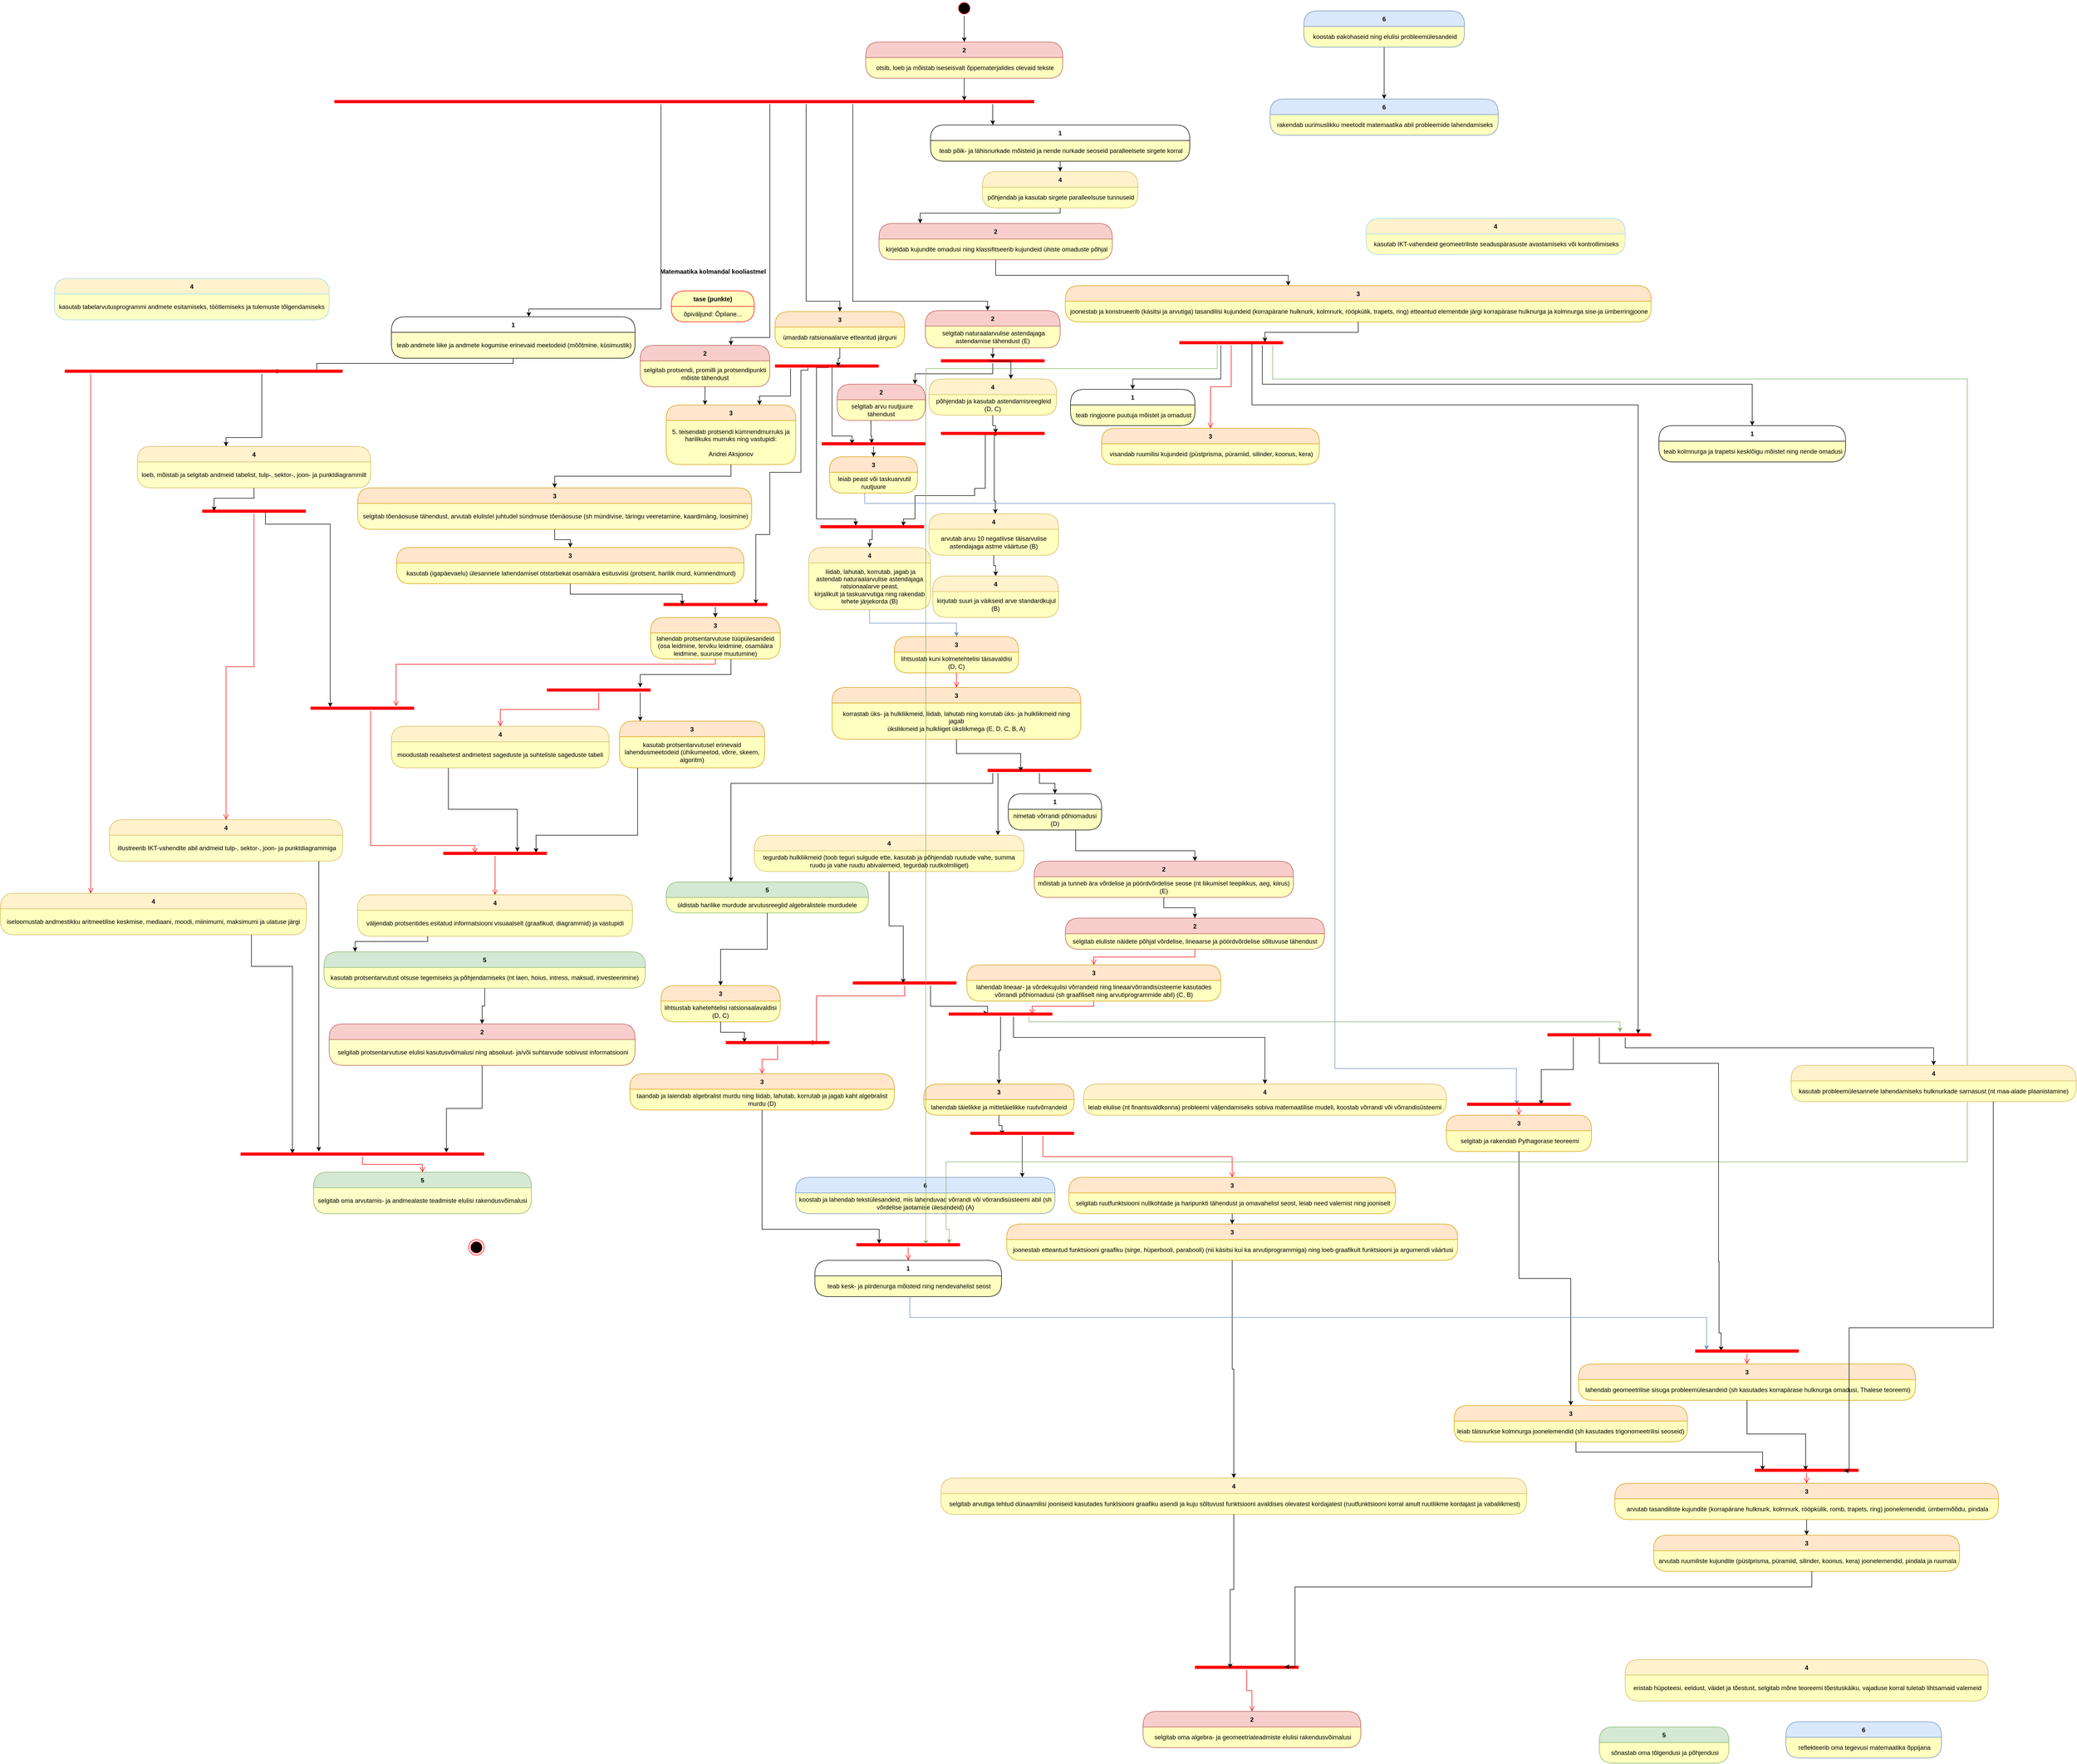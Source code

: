 <mxfile version="28.1.2" pages="2">
  <diagram name="Õpiväljundid" id="HOLbYARwxGNt5G9FzNMO">
    <mxGraphModel dx="3764" dy="2394" grid="1" gridSize="10" guides="1" tooltips="1" connect="1" arrows="1" fold="1" page="1" pageScale="1" pageWidth="1169" pageHeight="1654" math="1" shadow="0">
      <root>
        <mxCell id="0" />
        <mxCell id="1" parent="0" />
        <mxCell id="H3njUC9bQLBFBT5jkG47-1" value="" style="ellipse;html=1;shape=endState;fillColor=#000000;strokeColor=#ff0000;" parent="1" vertex="1">
          <mxGeometry x="-341" y="1920" width="30" height="30" as="geometry" />
        </mxCell>
        <mxCell id="H3njUC9bQLBFBT5jkG47-2" value="4" style="swimlane;fontStyle=1;align=center;verticalAlign=middle;childLayout=stackLayout;horizontal=1;startSize=30;horizontalStack=0;resizeParent=0;resizeLast=1;container=0;collapsible=0;rounded=1;arcSize=30;strokeColor=#d6b656;fillColor=#fff2cc;swimlaneFillColor=#ffffc0;dropTarget=0;" parent="1" vertex="1">
          <mxGeometry x="554.38" y="640" width="242.5" height="80" as="geometry" />
        </mxCell>
        <mxCell id="H3njUC9bQLBFBT5jkG47-3" value="&amp;nbsp;kirjutab suuri ja väikseid arve standardkujul (B)" style="text;html=1;strokeColor=none;fillColor=none;align=center;verticalAlign=middle;spacingLeft=4;spacingRight=4;whiteSpace=wrap;overflow=hidden;rotatable=0;fontColor=#000000;" parent="H3njUC9bQLBFBT5jkG47-2" vertex="1">
          <mxGeometry y="30" width="242.5" height="50" as="geometry" />
        </mxCell>
        <mxCell id="HqBFGBw3zhF2iMlEuoAb-2" style="edgeStyle=orthogonalEdgeStyle;rounded=0;orthogonalLoop=1;jettySize=auto;html=1;exitX=0.538;exitY=0.833;exitDx=0;exitDy=0;exitPerimeter=0;" parent="1" source="HqBFGBw3zhF2iMlEuoAb-28" target="H3njUC9bQLBFBT5jkG47-11" edge="1">
          <mxGeometry relative="1" as="geometry">
            <mxPoint x="675" y="565" as="targetPoint" />
            <Array as="points">
              <mxPoint x="673" y="495" />
              <mxPoint x="675" y="495" />
            </Array>
          </mxGeometry>
        </mxCell>
        <mxCell id="H3njUC9bQLBFBT5jkG47-5" value="4" style="swimlane;fontStyle=1;align=center;verticalAlign=middle;childLayout=stackLayout;horizontal=1;startSize=30;horizontalStack=0;resizeParent=0;resizeLast=1;container=0;collapsible=0;rounded=1;arcSize=30;strokeColor=#d6b656;fillColor=#fff2cc;swimlaneFillColor=#ffffc0;dropTarget=0;" parent="1" vertex="1">
          <mxGeometry x="546.88" y="260" width="246.25" height="70" as="geometry" />
        </mxCell>
        <mxCell id="H3njUC9bQLBFBT5jkG47-6" value="&amp;nbsp;põhjendab ja kasutab astendamisreegleid (D, C)" style="text;html=1;strokeColor=none;fillColor=none;align=center;verticalAlign=middle;spacingLeft=4;spacingRight=4;whiteSpace=wrap;overflow=hidden;rotatable=0;fontColor=#000000;" parent="H3njUC9bQLBFBT5jkG47-5" vertex="1">
          <mxGeometry y="30" width="246.25" height="40" as="geometry" />
        </mxCell>
        <mxCell id="H3njUC9bQLBFBT5jkG47-8" value="2" style="swimlane;fontStyle=1;align=center;verticalAlign=middle;childLayout=stackLayout;horizontal=1;startSize=30;horizontalStack=0;resizeParent=0;resizeLast=1;container=0;collapsible=0;rounded=1;arcSize=30;strokeColor=#b85450;fillColor=#f8cecc;swimlaneFillColor=#ffffc0;dropTarget=0;" parent="1" vertex="1">
          <mxGeometry x="540" y="128" width="260" height="72" as="geometry" />
        </mxCell>
        <mxCell id="H3njUC9bQLBFBT5jkG47-9" value="&amp;nbsp;selgitab naturaalarvulise astendajaga astendamise tähendust (E)" style="text;html=1;strokeColor=none;fillColor=none;align=center;verticalAlign=middle;spacingLeft=4;spacingRight=4;whiteSpace=wrap;overflow=hidden;rotatable=0;fontColor=#000000;" parent="H3njUC9bQLBFBT5jkG47-8" vertex="1">
          <mxGeometry y="30" width="260" height="42" as="geometry" />
        </mxCell>
        <mxCell id="H3njUC9bQLBFBT5jkG47-11" value="4" style="swimlane;fontStyle=1;align=center;verticalAlign=middle;childLayout=stackLayout;horizontal=1;startSize=30;horizontalStack=0;resizeParent=0;resizeLast=1;container=0;collapsible=0;rounded=1;arcSize=30;strokeColor=#d6b656;fillColor=#fff2cc;swimlaneFillColor=#ffffc0;dropTarget=0;" parent="1" vertex="1">
          <mxGeometry x="546.88" y="520" width="250" height="80" as="geometry" />
        </mxCell>
        <mxCell id="H3njUC9bQLBFBT5jkG47-12" value="arvutab arvu 10 negatiivse täisarvulise astendajaga astme väärtuse (B)" style="text;html=1;strokeColor=none;fillColor=none;align=center;verticalAlign=middle;spacingLeft=4;spacingRight=4;whiteSpace=wrap;overflow=hidden;rotatable=0;fontColor=#000000;" parent="H3njUC9bQLBFBT5jkG47-11" vertex="1">
          <mxGeometry y="30" width="250" height="50" as="geometry" />
        </mxCell>
        <mxCell id="H3njUC9bQLBFBT5jkG47-14" value="3" style="swimlane;fontStyle=1;align=center;verticalAlign=middle;childLayout=stackLayout;horizontal=1;startSize=30;horizontalStack=0;resizeParent=0;resizeLast=1;container=0;collapsible=0;rounded=1;arcSize=30;strokeColor=#d79b00;fillColor=#ffe6cc;swimlaneFillColor=#ffffc0;dropTarget=0;" parent="1" vertex="1">
          <mxGeometry x="355" y="410" width="170" height="70" as="geometry" />
        </mxCell>
        <mxCell id="H3njUC9bQLBFBT5jkG47-15" value="&amp;nbsp;leiab peast või taskuarvutil ruutjuure" style="text;html=1;strokeColor=none;fillColor=none;align=center;verticalAlign=middle;spacingLeft=4;spacingRight=4;whiteSpace=wrap;overflow=hidden;rotatable=0;fontColor=#000000;" parent="H3njUC9bQLBFBT5jkG47-14" vertex="1">
          <mxGeometry y="30" width="170" height="40" as="geometry" />
        </mxCell>
        <mxCell id="HqBFGBw3zhF2iMlEuoAb-21" style="edgeStyle=orthogonalEdgeStyle;rounded=0;orthogonalLoop=1;jettySize=auto;html=1;exitX=0.317;exitY=0.8;exitDx=0;exitDy=0;exitPerimeter=0;entryX=0.89;entryY=0.4;entryDx=0;entryDy=0;entryPerimeter=0;" parent="1" source="HqBFGBw3zhF2iMlEuoAb-34" target="HqBFGBw3zhF2iMlEuoAb-39" edge="1">
          <mxGeometry relative="1" as="geometry">
            <Array as="points">
              <mxPoint x="313" y="243" />
              <mxPoint x="300" y="243" />
              <mxPoint x="300" y="440" />
              <mxPoint x="240" y="440" />
              <mxPoint x="240" y="560" />
              <mxPoint x="213" y="560" />
            </Array>
          </mxGeometry>
        </mxCell>
        <mxCell id="H3njUC9bQLBFBT5jkG47-20" value="3" style="swimlane;fontStyle=1;align=center;verticalAlign=middle;childLayout=stackLayout;horizontal=1;startSize=30;horizontalStack=0;resizeParent=0;resizeLast=1;container=0;collapsible=0;rounded=1;arcSize=30;strokeColor=#d79b00;fillColor=#ffe6cc;swimlaneFillColor=#ffffc0;dropTarget=0;" parent="1" vertex="1">
          <mxGeometry x="250" y="130" width="250" height="70" as="geometry" />
        </mxCell>
        <mxCell id="H3njUC9bQLBFBT5jkG47-21" value="ümardab ratsionaalarve etteantud järguni" style="text;html=1;strokeColor=none;fillColor=none;align=center;verticalAlign=middle;spacingLeft=4;spacingRight=4;whiteSpace=wrap;overflow=hidden;rotatable=0;fontColor=#000000;fontFamily=Helvetica;" parent="H3njUC9bQLBFBT5jkG47-20" vertex="1">
          <mxGeometry y="30" width="250" height="40" as="geometry" />
        </mxCell>
        <mxCell id="H3njUC9bQLBFBT5jkG47-23" value="4" style="swimlane;fontStyle=1;align=center;verticalAlign=middle;childLayout=stackLayout;horizontal=1;startSize=30;horizontalStack=0;resizeParent=0;resizeLast=1;container=0;collapsible=0;rounded=1;arcSize=30;strokeColor=#d6b656;fillColor=#fff2cc;swimlaneFillColor=#ffffc0;dropTarget=0;" parent="1" vertex="1">
          <mxGeometry x="315" y="585" width="235" height="120" as="geometry" />
        </mxCell>
        <mxCell id="H3njUC9bQLBFBT5jkG47-29" value="&lt;div&gt;&amp;nbsp;liidab, lahutab, korrutab, jagab ja astendab naturaalarvulise astendajaga ratsionaalarve peast,&lt;/div&gt;&lt;div&gt;kirjalikult ja taskuarvutiga ning rakendab tehete järjekorda (B)&lt;/div&gt;" style="text;html=1;strokeColor=none;fillColor=none;align=center;verticalAlign=middle;spacingLeft=4;spacingRight=4;whiteSpace=wrap;overflow=hidden;rotatable=0;fontColor=#000000;" parent="H3njUC9bQLBFBT5jkG47-23" vertex="1">
          <mxGeometry y="30" width="235" height="90" as="geometry" />
        </mxCell>
        <mxCell id="H3njUC9bQLBFBT5jkG47-26" value="" style="ellipse;html=1;shape=startState;fillColor=#000000;strokeColor=#ff0000;" parent="1" vertex="1">
          <mxGeometry x="600" y="-470" width="30" height="30" as="geometry" />
        </mxCell>
        <mxCell id="HqBFGBw3zhF2iMlEuoAb-27" style="edgeStyle=orthogonalEdgeStyle;rounded=0;orthogonalLoop=1;jettySize=auto;html=1;" parent="1" source="H3njUC9bQLBFBT5jkG47-36" target="H3njUC9bQLBFBT5jkG47-14" edge="1">
          <mxGeometry relative="1" as="geometry" />
        </mxCell>
        <mxCell id="H3njUC9bQLBFBT5jkG47-36" value="" style="shape=line;html=1;strokeWidth=6;strokeColor=#ff0000;" parent="1" vertex="1">
          <mxGeometry x="340" y="380" width="200" height="10" as="geometry" />
        </mxCell>
        <mxCell id="HqBFGBw3zhF2iMlEuoAb-22" style="edgeStyle=orthogonalEdgeStyle;rounded=0;orthogonalLoop=1;jettySize=auto;html=1;" parent="1" source="H3njUC9bQLBFBT5jkG47-38" target="H3njUC9bQLBFBT5jkG47-20" edge="1">
          <mxGeometry relative="1" as="geometry">
            <Array as="points">
              <mxPoint x="310" y="110" />
              <mxPoint x="375" y="110" />
            </Array>
          </mxGeometry>
        </mxCell>
        <mxCell id="HqBFGBw3zhF2iMlEuoAb-23" style="edgeStyle=orthogonalEdgeStyle;rounded=0;orthogonalLoop=1;jettySize=auto;html=1;" parent="1" source="H3njUC9bQLBFBT5jkG47-38" target="H3njUC9bQLBFBT5jkG47-8" edge="1">
          <mxGeometry relative="1" as="geometry">
            <Array as="points">
              <mxPoint x="400" y="110" />
              <mxPoint x="660" y="110" />
            </Array>
          </mxGeometry>
        </mxCell>
        <mxCell id="HqBFGBw3zhF2iMlEuoAb-24" style="edgeStyle=orthogonalEdgeStyle;rounded=0;orthogonalLoop=1;jettySize=auto;html=1;" parent="1" source="H3njUC9bQLBFBT5jkG47-38" target="HqBFGBw3zhF2iMlEuoAb-9" edge="1">
          <mxGeometry relative="1" as="geometry">
            <Array as="points">
              <mxPoint x="240" y="180" />
              <mxPoint x="165" y="180" />
            </Array>
          </mxGeometry>
        </mxCell>
        <mxCell id="IJQwrk6Sp_N847dFv2nT-10" style="edgeStyle=orthogonalEdgeStyle;rounded=0;orthogonalLoop=1;jettySize=auto;html=1;" parent="1" source="H3njUC9bQLBFBT5jkG47-38" target="AtV3VSH8hDh6m8e9UaDK-14" edge="1">
          <mxGeometry relative="1" as="geometry">
            <Array as="points">
              <mxPoint x="30" y="125" />
              <mxPoint x="-225" y="125" />
            </Array>
          </mxGeometry>
        </mxCell>
        <mxCell id="RbWkgESCxtiouCLkFaxP-16" style="edgeStyle=orthogonalEdgeStyle;rounded=0;orthogonalLoop=1;jettySize=auto;html=1;" parent="1" source="RbWkgESCxtiouCLkFaxP-72" target="RbWkgESCxtiouCLkFaxP-14" edge="1">
          <mxGeometry relative="1" as="geometry">
            <Array as="points">
              <mxPoint x="676" y="60" />
              <mxPoint x="1240" y="60" />
              <mxPoint x="1240" y="100" />
              <mxPoint x="1425" y="100" />
            </Array>
          </mxGeometry>
        </mxCell>
        <mxCell id="RbWkgESCxtiouCLkFaxP-74" style="edgeStyle=orthogonalEdgeStyle;rounded=0;orthogonalLoop=1;jettySize=auto;html=1;" parent="1" source="RbWkgESCxtiouCLkFaxP-77" target="RbWkgESCxtiouCLkFaxP-72" edge="1">
          <mxGeometry relative="1" as="geometry">
            <Array as="points">
              <mxPoint x="800" y="-60" />
              <mxPoint x="530" y="-60" />
            </Array>
          </mxGeometry>
        </mxCell>
        <mxCell id="RbWkgESCxtiouCLkFaxP-83" style="edgeStyle=orthogonalEdgeStyle;rounded=0;orthogonalLoop=1;jettySize=auto;html=1;" parent="1" source="H3njUC9bQLBFBT5jkG47-38" target="RbWkgESCxtiouCLkFaxP-65" edge="1">
          <mxGeometry relative="1" as="geometry">
            <Array as="points">
              <mxPoint x="670" y="-250" />
              <mxPoint x="670" y="-250" />
            </Array>
          </mxGeometry>
        </mxCell>
        <mxCell id="H3njUC9bQLBFBT5jkG47-38" value="" style="shape=line;html=1;strokeWidth=6;strokeColor=#ff0000;" parent="1" vertex="1">
          <mxGeometry x="-600" y="-280" width="1350" height="10" as="geometry" />
        </mxCell>
        <mxCell id="H3njUC9bQLBFBT5jkG47-42" value="" style="shape=line;html=1;strokeWidth=6;strokeColor=#ff0000;" parent="1" vertex="1">
          <mxGeometry x="570" y="220" width="200" height="10" as="geometry" />
        </mxCell>
        <mxCell id="Rrk2SFUDBp2oYCEs8pPQ-1" value="Matemaatika kolmandal kooliastmel" style="text;align=center;fontStyle=1;verticalAlign=middle;spacingLeft=3;spacingRight=3;strokeColor=none;rotatable=0;points=[[0,0.5],[1,0.5]];portConstraint=eastwest;html=1;" parent="1" vertex="1">
          <mxGeometry x="90" y="40" width="80" height="26" as="geometry" />
        </mxCell>
        <mxCell id="Rrk2SFUDBp2oYCEs8pPQ-2" value="tase (punkte)" style="swimlane;fontStyle=1;align=center;verticalAlign=middle;childLayout=stackLayout;horizontal=1;startSize=30;horizontalStack=0;resizeParent=0;resizeLast=1;container=0;fontColor=#000000;collapsible=0;rounded=1;arcSize=30;strokeColor=#ff0000;fillColor=#ffffc0;swimlaneFillColor=#ffffc0;dropTarget=0;" parent="1" vertex="1">
          <mxGeometry x="50" y="90" width="160" height="60" as="geometry" />
        </mxCell>
        <mxCell id="Rrk2SFUDBp2oYCEs8pPQ-3" value="õpiväljund: Õpilane..." style="text;html=1;strokeColor=none;fillColor=none;align=center;verticalAlign=middle;spacingLeft=4;spacingRight=4;whiteSpace=wrap;overflow=hidden;rotatable=0;fontColor=#000000;" parent="Rrk2SFUDBp2oYCEs8pPQ-2" vertex="1">
          <mxGeometry y="30" width="160" height="30" as="geometry" />
        </mxCell>
        <mxCell id="Rrk2SFUDBp2oYCEs8pPQ-18" style="edgeStyle=orthogonalEdgeStyle;rounded=0;orthogonalLoop=1;jettySize=auto;html=1;exitX=0.465;exitY=0.567;exitDx=0;exitDy=0;exitPerimeter=0;" parent="1" source="H3njUC9bQLBFBT5jkG47-42" target="H3njUC9bQLBFBT5jkG47-5" edge="1">
          <mxGeometry relative="1" as="geometry">
            <Array as="points">
              <mxPoint x="705" y="226" />
            </Array>
          </mxGeometry>
        </mxCell>
        <mxCell id="HqBFGBw3zhF2iMlEuoAb-1" style="edgeStyle=orthogonalEdgeStyle;rounded=0;orthogonalLoop=1;jettySize=auto;html=1;exitX=0.517;exitY=0.333;exitDx=0;exitDy=0;exitPerimeter=0;entryX=0.341;entryY=0.3;entryDx=0;entryDy=0;entryPerimeter=0;" parent="1" source="HqBFGBw3zhF2iMlEuoAb-34" target="HqBFGBw3zhF2iMlEuoAb-37" edge="1">
          <mxGeometry relative="1" as="geometry">
            <Array as="points">
              <mxPoint x="353" y="238" />
              <mxPoint x="330" y="238" />
              <mxPoint x="330" y="530" />
              <mxPoint x="406" y="530" />
            </Array>
          </mxGeometry>
        </mxCell>
        <mxCell id="HqBFGBw3zhF2iMlEuoAb-4" style="edgeStyle=orthogonalEdgeStyle;rounded=0;orthogonalLoop=1;jettySize=auto;html=1;entryX=0.482;entryY=0.433;entryDx=0;entryDy=0;entryPerimeter=0;" parent="1" source="H3njUC9bQLBFBT5jkG47-18" target="H3njUC9bQLBFBT5jkG47-36" edge="1">
          <mxGeometry relative="1" as="geometry">
            <Array as="points">
              <mxPoint x="435" y="370" />
              <mxPoint x="436" y="370" />
            </Array>
          </mxGeometry>
        </mxCell>
        <mxCell id="HqBFGBw3zhF2iMlEuoAb-6" value="" style="edgeStyle=orthogonalEdgeStyle;rounded=0;orthogonalLoop=1;jettySize=auto;html=1;entryX=0.293;entryY=0.567;entryDx=0;entryDy=0;entryPerimeter=0;exitX=0.713;exitY=0.667;exitDx=0;exitDy=0;exitPerimeter=0;" parent="1" source="HqBFGBw3zhF2iMlEuoAb-34" target="H3njUC9bQLBFBT5jkG47-36" edge="1">
          <mxGeometry relative="1" as="geometry">
            <mxPoint x="260" y="240" as="sourcePoint" />
            <mxPoint x="310" y="440" as="targetPoint" />
            <Array as="points">
              <mxPoint x="360" y="237" />
              <mxPoint x="360" y="370" />
              <mxPoint x="399" y="370" />
            </Array>
          </mxGeometry>
        </mxCell>
        <mxCell id="H3njUC9bQLBFBT5jkG47-17" value="2" style="swimlane;fontStyle=1;align=center;verticalAlign=middle;childLayout=stackLayout;horizontal=1;startSize=30;horizontalStack=0;resizeParent=0;resizeLast=1;container=0;collapsible=0;rounded=1;arcSize=30;strokeColor=#b85450;fillColor=#f8cecc;swimlaneFillColor=#ffffc0;dropTarget=0;" parent="1" vertex="1">
          <mxGeometry x="370" y="270" width="170" height="70" as="geometry" />
        </mxCell>
        <mxCell id="H3njUC9bQLBFBT5jkG47-18" value="&amp;nbsp;selgitab arvu ruutjuure tähendust" style="text;html=1;strokeColor=none;fillColor=none;align=center;verticalAlign=middle;spacingLeft=4;spacingRight=4;whiteSpace=wrap;overflow=hidden;rotatable=0;fontColor=#000000;" parent="H3njUC9bQLBFBT5jkG47-17" vertex="1">
          <mxGeometry y="30" width="170" height="40" as="geometry" />
        </mxCell>
        <mxCell id="HqBFGBw3zhF2iMlEuoAb-7" style="edgeStyle=orthogonalEdgeStyle;rounded=0;orthogonalLoop=1;jettySize=auto;html=1;exitX=0.428;exitY=0.633;exitDx=0;exitDy=0;exitPerimeter=0;entryX=0.801;entryY=0.367;entryDx=0;entryDy=0;entryPerimeter=0;" parent="1" source="HqBFGBw3zhF2iMlEuoAb-28" target="HqBFGBw3zhF2iMlEuoAb-37" edge="1">
          <mxGeometry relative="1" as="geometry">
            <Array as="points">
              <mxPoint x="656" y="471" />
              <mxPoint x="635" y="471" />
              <mxPoint x="635" y="485" />
              <mxPoint x="520" y="485" />
              <mxPoint x="520" y="530" />
              <mxPoint x="498" y="530" />
            </Array>
          </mxGeometry>
        </mxCell>
        <mxCell id="HqBFGBw3zhF2iMlEuoAb-8" style="edgeStyle=orthogonalEdgeStyle;rounded=0;orthogonalLoop=1;jettySize=auto;html=1;" parent="1" source="H3njUC9bQLBFBT5jkG47-12" target="H3njUC9bQLBFBT5jkG47-2" edge="1">
          <mxGeometry relative="1" as="geometry" />
        </mxCell>
        <mxCell id="HqBFGBw3zhF2iMlEuoAb-9" value="2" style="swimlane;fontStyle=1;align=center;verticalAlign=middle;childLayout=stackLayout;horizontal=1;startSize=30;horizontalStack=0;resizeParent=0;resizeLast=1;container=0;collapsible=0;rounded=1;arcSize=30;strokeColor=#b85450;fillColor=#f8cecc;swimlaneFillColor=#ffffc0;dropTarget=0;" parent="1" vertex="1">
          <mxGeometry x="-10" y="195" width="250" height="80" as="geometry" />
        </mxCell>
        <mxCell id="HqBFGBw3zhF2iMlEuoAb-10" value="selgitab protsendi, promilli ja protsendipunkti mõiste tähendust" style="text;html=1;strokeColor=none;fillColor=none;align=center;verticalAlign=middle;spacingLeft=4;spacingRight=4;whiteSpace=wrap;overflow=hidden;rotatable=0;fontColor=#000000;" parent="HqBFGBw3zhF2iMlEuoAb-9" vertex="1">
          <mxGeometry y="30" width="250" height="50" as="geometry" />
        </mxCell>
        <mxCell id="HqBFGBw3zhF2iMlEuoAb-11" value="3" style="swimlane;fontStyle=1;align=center;verticalAlign=middle;childLayout=stackLayout;horizontal=1;startSize=30;horizontalStack=0;resizeParent=0;resizeLast=1;container=0;collapsible=0;rounded=1;arcSize=30;strokeColor=#d79b00;fillColor=#ffe6cc;swimlaneFillColor=#ffffc0;dropTarget=0;gradientColor=none;shadow=0;glass=0;swimlaneLine=1;" parent="1" vertex="1">
          <mxGeometry x="40" y="310" width="250" height="115" as="geometry" />
        </mxCell>
        <mxCell id="HqBFGBw3zhF2iMlEuoAb-12" value="5. teisendab protsendi kümnendmurruks ja harilikuks murruks ning vastupidi:&lt;div&gt;&lt;br&gt;&lt;div&gt;Andrei Aksjonov&lt;/div&gt;&lt;/div&gt;" style="text;html=1;strokeColor=none;fillColor=none;align=center;verticalAlign=middle;spacingLeft=4;spacingRight=4;whiteSpace=wrap;overflow=hidden;rotatable=0;fontColor=#000000;" parent="HqBFGBw3zhF2iMlEuoAb-11" vertex="1">
          <mxGeometry y="30" width="250" height="85" as="geometry" />
        </mxCell>
        <mxCell id="HqBFGBw3zhF2iMlEuoAb-20" style="edgeStyle=orthogonalEdgeStyle;rounded=0;orthogonalLoop=1;jettySize=auto;html=1;entryX=0.9;entryY=0;entryDx=0;entryDy=0;entryPerimeter=0;" parent="1" source="HqBFGBw3zhF2iMlEuoAb-14" target="IJQwrk6Sp_N847dFv2nT-4" edge="1">
          <mxGeometry relative="1" as="geometry">
            <Array as="points">
              <mxPoint x="165" y="830" />
              <mxPoint x="-10" y="830" />
            </Array>
          </mxGeometry>
        </mxCell>
        <mxCell id="HqBFGBw3zhF2iMlEuoAb-14" value="3" style="swimlane;fontStyle=1;align=center;verticalAlign=middle;childLayout=stackLayout;horizontal=1;startSize=30;horizontalStack=0;resizeParent=0;resizeLast=1;container=0;collapsible=0;rounded=1;arcSize=30;strokeColor=#d79b00;fillColor=#ffe6cc;swimlaneFillColor=#ffffc0;dropTarget=0;" parent="1" vertex="1">
          <mxGeometry x="10" y="720" width="250" height="80" as="geometry" />
        </mxCell>
        <mxCell id="HqBFGBw3zhF2iMlEuoAb-15" value="&lt;div&gt;lahendab protsentarvutuse tüüpülesandeid (osa leidmine, terviku leidmine, osamäära&lt;/div&gt;&lt;div&gt;leidmine, suuruse muutumine)&lt;/div&gt;" style="text;html=1;strokeColor=none;fillColor=none;align=center;verticalAlign=middle;spacingLeft=4;spacingRight=4;whiteSpace=wrap;overflow=hidden;rotatable=0;fontColor=#000000;" parent="HqBFGBw3zhF2iMlEuoAb-14" vertex="1">
          <mxGeometry y="30" width="250" height="50" as="geometry" />
        </mxCell>
        <mxCell id="HqBFGBw3zhF2iMlEuoAb-16" style="edgeStyle=orthogonalEdgeStyle;rounded=0;orthogonalLoop=1;jettySize=auto;html=1;" parent="1" source="HqBFGBw3zhF2iMlEuoAb-12" target="RbWkgESCxtiouCLkFaxP-118" edge="1">
          <mxGeometry relative="1" as="geometry" />
        </mxCell>
        <mxCell id="HqBFGBw3zhF2iMlEuoAb-17" value="3" style="swimlane;fontStyle=1;align=center;verticalAlign=middle;childLayout=stackLayout;horizontal=1;startSize=30;horizontalStack=0;resizeParent=0;resizeLast=1;container=0;collapsible=0;rounded=1;arcSize=30;strokeColor=#d79b00;fillColor=#ffe6cc;swimlaneFillColor=#ffffc0;dropTarget=0;" parent="1" vertex="1">
          <mxGeometry x="-50" y="920" width="280" height="90" as="geometry" />
        </mxCell>
        <mxCell id="HqBFGBw3zhF2iMlEuoAb-18" value="&lt;div&gt;kasutab protsentarvutusel erinevaid lahendusmeetodeid (ühikumeetod, võrre, skeem,&lt;/div&gt;&lt;div&gt;algoritm)&lt;/div&gt;" style="text;html=1;strokeColor=none;fillColor=none;align=center;verticalAlign=middle;spacingLeft=4;spacingRight=4;whiteSpace=wrap;overflow=hidden;rotatable=0;fontColor=#000000;" parent="HqBFGBw3zhF2iMlEuoAb-17" vertex="1">
          <mxGeometry y="30" width="280" height="60" as="geometry" />
        </mxCell>
        <mxCell id="HqBFGBw3zhF2iMlEuoAb-26" style="edgeStyle=orthogonalEdgeStyle;rounded=0;orthogonalLoop=1;jettySize=auto;html=1;" parent="1" source="H3njUC9bQLBFBT5jkG47-9" target="H3njUC9bQLBFBT5jkG47-42" edge="1">
          <mxGeometry relative="1" as="geometry" />
        </mxCell>
        <mxCell id="HqBFGBw3zhF2iMlEuoAb-28" value="" style="shape=line;html=1;strokeWidth=6;strokeColor=#ff0000;" parent="1" vertex="1">
          <mxGeometry x="570" y="360" width="200" height="10" as="geometry" />
        </mxCell>
        <mxCell id="AtV3VSH8hDh6m8e9UaDK-41" style="edgeStyle=orthogonalEdgeStyle;rounded=0;orthogonalLoop=1;jettySize=auto;html=1;" parent="1" source="HqBFGBw3zhF2iMlEuoAb-34" target="HqBFGBw3zhF2iMlEuoAb-11" edge="1">
          <mxGeometry relative="1" as="geometry">
            <Array as="points">
              <mxPoint x="280" y="293" />
              <mxPoint x="220" y="293" />
            </Array>
          </mxGeometry>
        </mxCell>
        <mxCell id="HqBFGBw3zhF2iMlEuoAb-34" value="" style="shape=line;html=1;strokeWidth=6;strokeColor=#ff0000;" parent="1" vertex="1">
          <mxGeometry x="250" y="230" width="200" height="10" as="geometry" />
        </mxCell>
        <mxCell id="HqBFGBw3zhF2iMlEuoAb-35" style="edgeStyle=orthogonalEdgeStyle;rounded=0;orthogonalLoop=1;jettySize=auto;html=1;entryX=0.61;entryY=0.667;entryDx=0;entryDy=0;entryPerimeter=0;" parent="1" source="H3njUC9bQLBFBT5jkG47-21" target="HqBFGBw3zhF2iMlEuoAb-34" edge="1">
          <mxGeometry relative="1" as="geometry" />
        </mxCell>
        <mxCell id="HqBFGBw3zhF2iMlEuoAb-36" style="edgeStyle=orthogonalEdgeStyle;rounded=0;orthogonalLoop=1;jettySize=auto;html=1;" parent="1" source="H3njUC9bQLBFBT5jkG47-42" target="H3njUC9bQLBFBT5jkG47-17" edge="1">
          <mxGeometry relative="1" as="geometry">
            <Array as="points">
              <mxPoint x="670" y="250" />
              <mxPoint x="520" y="250" />
            </Array>
          </mxGeometry>
        </mxCell>
        <mxCell id="HqBFGBw3zhF2iMlEuoAb-29" style="edgeStyle=orthogonalEdgeStyle;rounded=0;orthogonalLoop=1;jettySize=auto;html=1;entryX=0.527;entryY=0.467;entryDx=0;entryDy=0;entryPerimeter=0;" parent="1" source="H3njUC9bQLBFBT5jkG47-6" target="HqBFGBw3zhF2iMlEuoAb-28" edge="1">
          <mxGeometry relative="1" as="geometry">
            <mxPoint x="676.25" y="400" as="targetPoint" />
          </mxGeometry>
        </mxCell>
        <mxCell id="HqBFGBw3zhF2iMlEuoAb-38" style="edgeStyle=orthogonalEdgeStyle;rounded=0;orthogonalLoop=1;jettySize=auto;html=1;" parent="1" source="HqBFGBw3zhF2iMlEuoAb-37" target="H3njUC9bQLBFBT5jkG47-23" edge="1">
          <mxGeometry relative="1" as="geometry" />
        </mxCell>
        <mxCell id="HqBFGBw3zhF2iMlEuoAb-37" value="" style="shape=line;html=1;strokeWidth=6;strokeColor=#ff0000;" parent="1" vertex="1">
          <mxGeometry x="337.5" y="540" width="200" height="10" as="geometry" />
        </mxCell>
        <mxCell id="HqBFGBw3zhF2iMlEuoAb-40" style="edgeStyle=orthogonalEdgeStyle;rounded=0;orthogonalLoop=1;jettySize=auto;html=1;" parent="1" source="HqBFGBw3zhF2iMlEuoAb-39" target="HqBFGBw3zhF2iMlEuoAb-14" edge="1">
          <mxGeometry relative="1" as="geometry" />
        </mxCell>
        <mxCell id="HqBFGBw3zhF2iMlEuoAb-39" value="" style="shape=line;html=1;strokeWidth=6;strokeColor=#ff0000;" parent="1" vertex="1">
          <mxGeometry x="35" y="690" width="200" height="10" as="geometry" />
        </mxCell>
        <mxCell id="HqBFGBw3zhF2iMlEuoAb-43" style="edgeStyle=orthogonalEdgeStyle;rounded=0;orthogonalLoop=1;jettySize=auto;html=1;fillColor=#dae8fc;strokeColor=#6c8ebf;" parent="1" source="H3njUC9bQLBFBT5jkG47-29" target="Ve74z0E5zyz4fICTGBpm-4" edge="1">
          <mxGeometry relative="1" as="geometry" />
        </mxCell>
        <mxCell id="HqBFGBw3zhF2iMlEuoAb-45" style="edgeStyle=orthogonalEdgeStyle;rounded=0;orthogonalLoop=1;jettySize=auto;html=1;fillColor=#dae8fc;strokeColor=#6c8ebf;entryX=0.48;entryY=0.6;entryDx=0;entryDy=0;entryPerimeter=0;" parent="1" source="H3njUC9bQLBFBT5jkG47-15" target="RbWkgESCxtiouCLkFaxP-27" edge="1">
          <mxGeometry relative="1" as="geometry">
            <Array as="points">
              <mxPoint x="423" y="500" />
              <mxPoint x="1330" y="500" />
              <mxPoint x="1330" y="1590" />
              <mxPoint x="1680" y="1590" />
              <mxPoint x="1680" y="1658" />
              <mxPoint x="1681" y="1658" />
            </Array>
            <mxPoint x="250" y="1234" as="targetPoint" />
          </mxGeometry>
        </mxCell>
        <mxCell id="Vd2EqS9sF79DkYHTGDT6-1" value="3" style="swimlane;fontStyle=1;align=center;verticalAlign=middle;childLayout=stackLayout;horizontal=1;startSize=30;horizontalStack=0;resizeParent=0;resizeLast=1;container=0;collapsible=0;rounded=1;arcSize=30;strokeColor=#d79b00;fillColor=#ffe6cc;swimlaneFillColor=#ffffc0;dropTarget=0;" parent="1" vertex="1">
          <mxGeometry x="360" y="855" width="480" height="100" as="geometry" />
        </mxCell>
        <mxCell id="Vd2EqS9sF79DkYHTGDT6-2" value=" korrastab üks- ja hulkliikmeid, liidab, lahutab ning korrutab üks- ja hulkliikmeid ning jagab&lt;br&gt;üksliikmeid ja hulkliiget üksliikmega (E, D, C, B, A)" style="text;html=1;strokeColor=none;fillColor=none;align=center;verticalAlign=middle;spacingLeft=4;spacingRight=4;whiteSpace=wrap;overflow=hidden;rotatable=0;fontColor=#000000;" parent="Vd2EqS9sF79DkYHTGDT6-1" vertex="1">
          <mxGeometry y="30" width="480" height="70" as="geometry" />
        </mxCell>
        <mxCell id="Ve74z0E5zyz4fICTGBpm-1" value="4" style="swimlane;fontStyle=1;align=center;verticalAlign=middle;childLayout=stackLayout;horizontal=1;startSize=30;horizontalStack=0;resizeParent=0;resizeLast=1;container=0;collapsible=0;rounded=1;arcSize=30;strokeColor=#d6b656;fillColor=#fff2cc;swimlaneFillColor=#ffffc0;dropTarget=0;" parent="1" vertex="1">
          <mxGeometry x="210" y="1140" width="520" height="70" as="geometry" />
        </mxCell>
        <mxCell id="Ve74z0E5zyz4fICTGBpm-2" value="&lt;div&gt;tegurdab hulkliikmeid (toob teguri sulgude ette, kasutab ja põhjendab ruutude vahe, summa&lt;/div&gt;&lt;div&gt;ruudu ja vahe ruudu abivalemeid, tegurdab ruutkolmliiget)&lt;/div&gt;" style="text;html=1;strokeColor=none;fillColor=none;align=center;verticalAlign=middle;spacingLeft=4;spacingRight=4;whiteSpace=wrap;overflow=hidden;rotatable=0;fontColor=#000000;" parent="Ve74z0E5zyz4fICTGBpm-1" vertex="1">
          <mxGeometry y="30" width="520" height="40" as="geometry" />
        </mxCell>
        <mxCell id="Ve74z0E5zyz4fICTGBpm-4" value="3" style="swimlane;fontStyle=1;align=center;verticalAlign=middle;childLayout=stackLayout;horizontal=1;startSize=30;horizontalStack=0;resizeParent=0;resizeLast=1;container=0;collapsible=0;rounded=1;arcSize=30;strokeColor=#d79b00;fillColor=#ffe6cc;swimlaneFillColor=#ffffc0;dropTarget=0;" parent="1" vertex="1">
          <mxGeometry x="480" y="757" width="240" height="70" as="geometry" />
        </mxCell>
        <mxCell id="Ve74z0E5zyz4fICTGBpm-5" value="lihtsustab kuni kolmetehtelisi täisavaldisi (D, C)" style="text;html=1;strokeColor=none;fillColor=none;align=center;verticalAlign=middle;spacingLeft=4;spacingRight=4;whiteSpace=wrap;overflow=hidden;rotatable=0;fontColor=#000000;" parent="Ve74z0E5zyz4fICTGBpm-4" vertex="1">
          <mxGeometry y="30" width="240" height="40" as="geometry" />
        </mxCell>
        <mxCell id="Ve74z0E5zyz4fICTGBpm-6" value="" style="edgeStyle=orthogonalEdgeStyle;html=1;verticalAlign=bottom;endArrow=open;endSize=8;strokeColor=#ff0000;rounded=0;" parent="1" source="Ve74z0E5zyz4fICTGBpm-4" target="Vd2EqS9sF79DkYHTGDT6-1" edge="1">
          <mxGeometry relative="1" as="geometry">
            <mxPoint x="585" y="1260" as="targetPoint" />
          </mxGeometry>
        </mxCell>
        <mxCell id="Ve74z0E5zyz4fICTGBpm-7" value="5" style="swimlane;fontStyle=1;align=center;verticalAlign=middle;childLayout=stackLayout;horizontal=1;startSize=30;horizontalStack=0;resizeParent=0;resizeLast=1;container=0;collapsible=0;rounded=1;arcSize=30;strokeColor=#82b366;fillColor=#d5e8d4;swimlaneFillColor=#ffffc0;dropTarget=0;" parent="1" vertex="1">
          <mxGeometry x="40" y="1230" width="390" height="60" as="geometry" />
        </mxCell>
        <mxCell id="Ve74z0E5zyz4fICTGBpm-8" value="üldistab harilike murdude arvutusreeglid algebralistele murdudele" style="text;html=1;strokeColor=none;fillColor=none;align=center;verticalAlign=middle;spacingLeft=4;spacingRight=4;whiteSpace=wrap;overflow=hidden;rotatable=0;fontColor=#000000;" parent="Ve74z0E5zyz4fICTGBpm-7" vertex="1">
          <mxGeometry y="30" width="390" height="30" as="geometry" />
        </mxCell>
        <mxCell id="Ve74z0E5zyz4fICTGBpm-10" value="3" style="swimlane;fontStyle=1;align=center;verticalAlign=middle;childLayout=stackLayout;horizontal=1;startSize=30;horizontalStack=0;resizeParent=0;resizeLast=1;container=0;collapsible=0;rounded=1;arcSize=30;strokeColor=#d79b00;fillColor=#ffe6cc;swimlaneFillColor=#ffffc0;dropTarget=0;" parent="1" vertex="1">
          <mxGeometry x="-30" y="1600" width="510" height="70" as="geometry" />
        </mxCell>
        <mxCell id="Ve74z0E5zyz4fICTGBpm-11" value="&lt;div&gt;taandab ja laiendab algebralist murdu ning liidab, lahutab, korrutab ja jagab kaht algebralist&lt;/div&gt;&lt;div&gt;murdu (D)&lt;/div&gt;" style="text;html=1;strokeColor=none;fillColor=none;align=center;verticalAlign=middle;spacingLeft=4;spacingRight=4;whiteSpace=wrap;overflow=hidden;rotatable=0;fontColor=#000000;" parent="Ve74z0E5zyz4fICTGBpm-10" vertex="1">
          <mxGeometry y="30" width="510" height="40" as="geometry" />
        </mxCell>
        <mxCell id="Ve74z0E5zyz4fICTGBpm-13" value="3" style="swimlane;fontStyle=1;align=center;verticalAlign=middle;childLayout=stackLayout;horizontal=1;startSize=30;horizontalStack=0;resizeParent=0;resizeLast=1;container=0;collapsible=0;rounded=1;arcSize=30;strokeColor=#d79b00;fillColor=#ffe6cc;swimlaneFillColor=#ffffc0;dropTarget=0;" parent="1" vertex="1">
          <mxGeometry x="30" y="1430" width="230" height="70" as="geometry" />
        </mxCell>
        <mxCell id="Ve74z0E5zyz4fICTGBpm-14" value="lihtsustab kahetehtelisi ratsionaalavaldisi (D, C)" style="text;html=1;strokeColor=none;fillColor=none;align=center;verticalAlign=middle;spacingLeft=4;spacingRight=4;whiteSpace=wrap;overflow=hidden;rotatable=0;fontColor=#000000;" parent="Ve74z0E5zyz4fICTGBpm-13" vertex="1">
          <mxGeometry y="30" width="230" height="40" as="geometry" />
        </mxCell>
        <mxCell id="Ve74z0E5zyz4fICTGBpm-16" value="1" style="swimlane;fontStyle=1;align=center;verticalAlign=middle;childLayout=stackLayout;horizontal=1;startSize=30;horizontalStack=0;resizeParent=0;resizeLast=1;container=0;collapsible=0;rounded=1;arcSize=30;swimlaneFillColor=#ffffc0;dropTarget=0;" parent="1" vertex="1">
          <mxGeometry x="700" y="1060" width="180" height="70" as="geometry" />
        </mxCell>
        <mxCell id="Ve74z0E5zyz4fICTGBpm-17" value="nimetab võrrandi põhiomadusi (D)" style="text;html=1;strokeColor=none;fillColor=none;align=center;verticalAlign=middle;spacingLeft=4;spacingRight=4;whiteSpace=wrap;overflow=hidden;rotatable=0;fontColor=#000000;" parent="Ve74z0E5zyz4fICTGBpm-16" vertex="1">
          <mxGeometry y="30" width="180" height="40" as="geometry" />
        </mxCell>
        <mxCell id="Ve74z0E5zyz4fICTGBpm-19" value="2" style="swimlane;fontStyle=1;align=center;verticalAlign=middle;childLayout=stackLayout;horizontal=1;startSize=30;horizontalStack=0;resizeParent=0;resizeLast=1;container=0;collapsible=0;rounded=1;arcSize=30;strokeColor=#b85450;fillColor=#f8cecc;swimlaneFillColor=#ffffc0;dropTarget=0;" parent="1" vertex="1">
          <mxGeometry x="810" y="1300" width="500" height="60" as="geometry" />
        </mxCell>
        <mxCell id="Ve74z0E5zyz4fICTGBpm-20" value="selgitab eluliste näidete põhjal võrdelise, lineaarse ja pöördvõrdelise sõltuvuse tähendust" style="text;html=1;strokeColor=none;fillColor=none;align=center;verticalAlign=middle;spacingLeft=4;spacingRight=4;whiteSpace=wrap;overflow=hidden;rotatable=0;fontColor=#000000;" parent="Ve74z0E5zyz4fICTGBpm-19" vertex="1">
          <mxGeometry y="30" width="500" height="30" as="geometry" />
        </mxCell>
        <mxCell id="Ve74z0E5zyz4fICTGBpm-22" value="2" style="swimlane;fontStyle=1;align=center;verticalAlign=middle;childLayout=stackLayout;horizontal=1;startSize=30;horizontalStack=0;resizeParent=0;resizeLast=1;container=0;collapsible=0;rounded=1;arcSize=30;strokeColor=#b85450;fillColor=#f8cecc;swimlaneFillColor=#ffffc0;dropTarget=0;" parent="1" vertex="1">
          <mxGeometry x="750" y="1190" width="500" height="70" as="geometry" />
        </mxCell>
        <mxCell id="Ve74z0E5zyz4fICTGBpm-23" value="mõistab ja tunneb ära võrdelise ja pöördvõrdelise seose (nt liikumisel teepikkus, aeg, kiirus) (E)" style="text;html=1;strokeColor=none;fillColor=none;align=center;verticalAlign=middle;spacingLeft=4;spacingRight=4;whiteSpace=wrap;overflow=hidden;rotatable=0;fontColor=#000000;" parent="Ve74z0E5zyz4fICTGBpm-22" vertex="1">
          <mxGeometry y="30" width="500" height="40" as="geometry" />
        </mxCell>
        <mxCell id="Ve74z0E5zyz4fICTGBpm-25" value="3" style="swimlane;fontStyle=1;align=center;verticalAlign=middle;childLayout=stackLayout;horizontal=1;startSize=30;horizontalStack=0;resizeParent=0;resizeLast=1;container=0;collapsible=0;rounded=1;arcSize=30;strokeColor=#d79b00;fillColor=#ffe6cc;swimlaneFillColor=#ffffc0;dropTarget=0;" parent="1" vertex="1">
          <mxGeometry x="620" y="1390" width="490" height="70" as="geometry" />
        </mxCell>
        <mxCell id="Ve74z0E5zyz4fICTGBpm-26" value="&lt;div&gt;lahendab lineaar- ja võrdekujulisi võrrandeid ning lineaarvõrrandisüsteeme kasutades&lt;/div&gt;&lt;div&gt;võrrandi põhiomadusi (sh graafiliselt ning arvutiprogrammide abil) (C, B)&lt;/div&gt;" style="text;html=1;strokeColor=none;fillColor=none;align=center;verticalAlign=middle;spacingLeft=4;spacingRight=4;whiteSpace=wrap;overflow=hidden;rotatable=0;fontColor=#000000;" parent="Ve74z0E5zyz4fICTGBpm-25" vertex="1">
          <mxGeometry y="30" width="490" height="40" as="geometry" />
        </mxCell>
        <mxCell id="Ve74z0E5zyz4fICTGBpm-27" value="" style="edgeStyle=orthogonalEdgeStyle;html=1;verticalAlign=bottom;endArrow=open;endSize=8;strokeColor=#ff0000;rounded=0;entryX=0.805;entryY=0.6;entryDx=0;entryDy=0;entryPerimeter=0;" parent="1" source="Ve74z0E5zyz4fICTGBpm-25" target="AtV3VSH8hDh6m8e9UaDK-24" edge="1">
          <mxGeometry relative="1" as="geometry">
            <mxPoint x="713.13" y="1980" as="targetPoint" />
          </mxGeometry>
        </mxCell>
        <mxCell id="Ve74z0E5zyz4fICTGBpm-28" value="3" style="swimlane;fontStyle=1;align=center;verticalAlign=middle;childLayout=stackLayout;horizontal=1;startSize=30;horizontalStack=0;resizeParent=0;resizeLast=1;container=0;collapsible=0;rounded=1;arcSize=30;strokeColor=#d79b00;fillColor=#ffe6cc;swimlaneFillColor=#ffffc0;dropTarget=0;" parent="1" vertex="1">
          <mxGeometry x="536.87" y="1620" width="290" height="60" as="geometry" />
        </mxCell>
        <mxCell id="Ve74z0E5zyz4fICTGBpm-29" value="lahendab täielikke ja mittetäielikke ruutvõrrandeid" style="text;html=1;strokeColor=none;fillColor=none;align=center;verticalAlign=middle;spacingLeft=4;spacingRight=4;whiteSpace=wrap;overflow=hidden;rotatable=0;fontColor=#000000;" parent="Ve74z0E5zyz4fICTGBpm-28" vertex="1">
          <mxGeometry y="30" width="290" height="30" as="geometry" />
        </mxCell>
        <mxCell id="Ve74z0E5zyz4fICTGBpm-31" value="6" style="swimlane;fontStyle=1;align=center;verticalAlign=middle;childLayout=stackLayout;horizontal=1;startSize=30;horizontalStack=0;resizeParent=0;resizeLast=1;container=0;collapsible=0;rounded=1;arcSize=30;strokeColor=#6c8ebf;fillColor=#dae8fc;swimlaneFillColor=#ffffc0;dropTarget=0;" parent="1" vertex="1">
          <mxGeometry x="290" y="1800" width="500" height="70" as="geometry" />
        </mxCell>
        <mxCell id="Ve74z0E5zyz4fICTGBpm-32" value="&lt;div&gt;koostab ja lahendab tekstülesandeid, mis lahenduvad võrrandi või võrrandisüsteemi abil (sh&lt;/div&gt;&lt;div&gt;võrdelise jaotamise ülesandeid) (A)&lt;/div&gt;" style="text;html=1;strokeColor=none;fillColor=none;align=center;verticalAlign=middle;spacingLeft=4;spacingRight=4;whiteSpace=wrap;overflow=hidden;rotatable=0;fontColor=#000000;" parent="Ve74z0E5zyz4fICTGBpm-31" vertex="1">
          <mxGeometry y="30" width="500" height="40" as="geometry" />
        </mxCell>
        <mxCell id="Ve74z0E5zyz4fICTGBpm-36" style="edgeStyle=orthogonalEdgeStyle;rounded=0;orthogonalLoop=1;jettySize=auto;html=1;" parent="1" source="Ve74z0E5zyz4fICTGBpm-34" target="Ve74z0E5zyz4fICTGBpm-1" edge="1">
          <mxGeometry relative="1" as="geometry">
            <Array as="points">
              <mxPoint x="680" y="1120" />
              <mxPoint x="680" y="1120" />
            </Array>
          </mxGeometry>
        </mxCell>
        <mxCell id="Ve74z0E5zyz4fICTGBpm-37" style="edgeStyle=orthogonalEdgeStyle;rounded=0;orthogonalLoop=1;jettySize=auto;html=1;" parent="1" source="Ve74z0E5zyz4fICTGBpm-34" target="Ve74z0E5zyz4fICTGBpm-7" edge="1">
          <mxGeometry relative="1" as="geometry">
            <Array as="points">
              <mxPoint x="670" y="1040" />
              <mxPoint x="165" y="1040" />
            </Array>
          </mxGeometry>
        </mxCell>
        <mxCell id="Ve74z0E5zyz4fICTGBpm-41" style="edgeStyle=orthogonalEdgeStyle;rounded=0;orthogonalLoop=1;jettySize=auto;html=1;" parent="1" source="Ve74z0E5zyz4fICTGBpm-34" target="Ve74z0E5zyz4fICTGBpm-16" edge="1">
          <mxGeometry relative="1" as="geometry" />
        </mxCell>
        <mxCell id="Ve74z0E5zyz4fICTGBpm-34" value="" style="shape=line;html=1;strokeWidth=6;strokeColor=#ff0000;" parent="1" vertex="1">
          <mxGeometry x="660" y="1010" width="200" height="10" as="geometry" />
        </mxCell>
        <mxCell id="AtV3VSH8hDh6m8e9UaDK-26" style="edgeStyle=orthogonalEdgeStyle;rounded=0;orthogonalLoop=1;jettySize=auto;html=1;" parent="1" source="Ve74z0E5zyz4fICTGBpm-16" target="Ve74z0E5zyz4fICTGBpm-22" edge="1">
          <mxGeometry relative="1" as="geometry">
            <Array as="points">
              <mxPoint x="830" y="1170" />
              <mxPoint x="1060" y="1170" />
            </Array>
            <mxPoint x="830" y="1160" as="sourcePoint" />
          </mxGeometry>
        </mxCell>
        <mxCell id="Ve74z0E5zyz4fICTGBpm-43" value="" style="edgeStyle=orthogonalEdgeStyle;html=1;verticalAlign=bottom;endArrow=open;endSize=8;strokeColor=#ff0000;rounded=0;" parent="1" source="Ve74z0E5zyz4fICTGBpm-19" target="Ve74z0E5zyz4fICTGBpm-25" edge="1">
          <mxGeometry relative="1" as="geometry">
            <mxPoint x="840" y="1560" as="targetPoint" />
          </mxGeometry>
        </mxCell>
        <mxCell id="Ve74z0E5zyz4fICTGBpm-49" style="edgeStyle=orthogonalEdgeStyle;rounded=0;orthogonalLoop=1;jettySize=auto;html=1;entryX=0.38;entryY=0.3;entryDx=0;entryDy=0;entryPerimeter=0;" parent="1" source="Ve74z0E5zyz4fICTGBpm-46" target="AtV3VSH8hDh6m8e9UaDK-24" edge="1">
          <mxGeometry relative="1" as="geometry">
            <Array as="points">
              <mxPoint x="550" y="1470" />
              <mxPoint x="660" y="1470" />
            </Array>
          </mxGeometry>
        </mxCell>
        <mxCell id="Ve74z0E5zyz4fICTGBpm-46" value="" style="shape=line;html=1;strokeWidth=6;strokeColor=#ff0000;" parent="1" vertex="1">
          <mxGeometry x="400" y="1420" width="200" height="10" as="geometry" />
        </mxCell>
        <mxCell id="Ve74z0E5zyz4fICTGBpm-47" value="" style="edgeStyle=orthogonalEdgeStyle;html=1;verticalAlign=bottom;endArrow=open;endSize=8;strokeColor=#ff0000;rounded=0;entryX=0.88;entryY=0.5;entryDx=0;entryDy=0;entryPerimeter=0;" parent="1" source="Ve74z0E5zyz4fICTGBpm-46" target="AtV3VSH8hDh6m8e9UaDK-27" edge="1">
          <mxGeometry relative="1" as="geometry">
            <mxPoint x="270" y="1530" as="targetPoint" />
            <Array as="points">
              <mxPoint x="500" y="1450" />
              <mxPoint x="330" y="1450" />
            </Array>
          </mxGeometry>
        </mxCell>
        <mxCell id="Ve74z0E5zyz4fICTGBpm-48" style="edgeStyle=orthogonalEdgeStyle;rounded=0;orthogonalLoop=1;jettySize=auto;html=1;entryX=0.487;entryY=0.567;entryDx=0;entryDy=0;entryPerimeter=0;" parent="1" source="Ve74z0E5zyz4fICTGBpm-2" target="Ve74z0E5zyz4fICTGBpm-46" edge="1">
          <mxGeometry relative="1" as="geometry" />
        </mxCell>
        <mxCell id="IJQwrk6Sp_N847dFv2nT-3" style="edgeStyle=orthogonalEdgeStyle;rounded=0;orthogonalLoop=1;jettySize=auto;html=1;entryX=0.715;entryY=0.2;entryDx=0;entryDy=0;entryPerimeter=0;" parent="1" source="IJQwrk6Sp_N847dFv2nT-1" target="AtV3VSH8hDh6m8e9UaDK-38" edge="1">
          <mxGeometry relative="1" as="geometry">
            <Array as="points">
              <mxPoint x="-380" y="1090" />
              <mxPoint x="-247" y="1090" />
            </Array>
          </mxGeometry>
        </mxCell>
        <mxCell id="IJQwrk6Sp_N847dFv2nT-1" value="4" style="swimlane;fontStyle=1;align=center;verticalAlign=middle;childLayout=stackLayout;horizontal=1;startSize=30;horizontalStack=0;resizeParent=0;resizeLast=1;container=0;collapsible=0;rounded=1;arcSize=30;strokeColor=#d6b656;fillColor=#fff2cc;swimlaneFillColor=#ffffc0;dropTarget=0;" parent="1" vertex="1">
          <mxGeometry x="-490" y="930" width="420" height="80" as="geometry" />
        </mxCell>
        <mxCell id="IJQwrk6Sp_N847dFv2nT-2" value="moodustab reaalsetest andmetest sageduste ja suhteliste sageduste tabeli" style="text;html=1;strokeColor=none;fillColor=none;align=center;verticalAlign=middle;spacingLeft=4;spacingRight=4;whiteSpace=wrap;overflow=hidden;rotatable=0;fontColor=#000000;" parent="IJQwrk6Sp_N847dFv2nT-1" vertex="1">
          <mxGeometry y="30" width="420" height="50" as="geometry" />
        </mxCell>
        <mxCell id="IJQwrk6Sp_N847dFv2nT-7" style="edgeStyle=orthogonalEdgeStyle;rounded=0;orthogonalLoop=1;jettySize=auto;html=1;" parent="1" source="IJQwrk6Sp_N847dFv2nT-4" target="HqBFGBw3zhF2iMlEuoAb-17" edge="1">
          <mxGeometry relative="1" as="geometry">
            <Array as="points">
              <mxPoint x="-10" y="910" />
              <mxPoint x="-10" y="910" />
            </Array>
          </mxGeometry>
        </mxCell>
        <mxCell id="IJQwrk6Sp_N847dFv2nT-4" value="" style="shape=line;html=1;strokeWidth=6;strokeColor=#ff0000;" parent="1" vertex="1">
          <mxGeometry x="-190" y="855" width="200" height="10" as="geometry" />
        </mxCell>
        <mxCell id="IJQwrk6Sp_N847dFv2nT-5" value="" style="edgeStyle=orthogonalEdgeStyle;html=1;verticalAlign=bottom;endArrow=open;endSize=8;strokeColor=#ff0000;rounded=0;" parent="1" source="IJQwrk6Sp_N847dFv2nT-4" target="IJQwrk6Sp_N847dFv2nT-1" edge="1">
          <mxGeometry relative="1" as="geometry">
            <mxPoint x="-350" y="1065" as="targetPoint" />
          </mxGeometry>
        </mxCell>
        <mxCell id="IJQwrk6Sp_N847dFv2nT-8" value="4" style="swimlane;fontStyle=1;align=center;verticalAlign=middle;childLayout=stackLayout;horizontal=1;startSize=30;horizontalStack=0;resizeParent=0;resizeLast=1;container=0;collapsible=0;rounded=1;arcSize=30;strokeColor=#d6b656;fillColor=#fff2cc;swimlaneFillColor=#ffffc0;dropTarget=0;" parent="1" vertex="1">
          <mxGeometry x="-1244" y="1252" width="590" height="80" as="geometry" />
        </mxCell>
        <mxCell id="IJQwrk6Sp_N847dFv2nT-9" value="iseloomustab andmestikku aritmeetilise keskmise, mediaani, moodi, miinimumi, maksimumi ja ulatuse järgi" style="text;html=1;strokeColor=none;fillColor=none;align=center;verticalAlign=middle;spacingLeft=4;spacingRight=4;whiteSpace=wrap;overflow=hidden;rotatable=0;fontColor=#000000;" parent="IJQwrk6Sp_N847dFv2nT-8" vertex="1">
          <mxGeometry y="30" width="590" height="50" as="geometry" />
        </mxCell>
        <mxCell id="IJQwrk6Sp_N847dFv2nT-11" style="edgeStyle=orthogonalEdgeStyle;rounded=0;orthogonalLoop=1;jettySize=auto;html=1;entryX=0.213;entryY=0.4;entryDx=0;entryDy=0;entryPerimeter=0;" parent="1" source="IJQwrk6Sp_N847dFv2nT-9" target="AtV3VSH8hDh6m8e9UaDK-19" edge="1">
          <mxGeometry relative="1" as="geometry">
            <mxPoint x="240" y="1081" as="targetPoint" />
            <Array as="points">
              <mxPoint x="-760" y="1393" />
              <mxPoint x="-681" y="1393" />
            </Array>
          </mxGeometry>
        </mxCell>
        <mxCell id="IJQwrk6Sp_N847dFv2nT-12" value="4" style="swimlane;fontStyle=1;align=center;verticalAlign=middle;childLayout=stackLayout;horizontal=1;startSize=30;horizontalStack=0;resizeParent=0;resizeLast=1;container=0;collapsible=0;rounded=1;arcSize=30;strokeColor=#d6b656;fillColor=#fff2cc;swimlaneFillColor=#ffffc0;dropTarget=0;" parent="1" vertex="1">
          <mxGeometry x="-555" y="1255" width="530" height="80" as="geometry" />
        </mxCell>
        <mxCell id="IJQwrk6Sp_N847dFv2nT-13" value="väljendab protsentides esitatud informatsiooni visuaalselt (graafikud, diagrammid) ja vastupidi" style="text;html=1;strokeColor=none;fillColor=none;align=center;verticalAlign=middle;spacingLeft=4;spacingRight=4;whiteSpace=wrap;overflow=hidden;rotatable=0;fontColor=#000000;" parent="IJQwrk6Sp_N847dFv2nT-12" vertex="1">
          <mxGeometry y="30" width="530" height="50" as="geometry" />
        </mxCell>
        <mxCell id="IJQwrk6Sp_N847dFv2nT-16" style="edgeStyle=orthogonalEdgeStyle;rounded=0;orthogonalLoop=1;jettySize=auto;html=1;" parent="1" source="HqBFGBw3zhF2iMlEuoAb-9" target="HqBFGBw3zhF2iMlEuoAb-11" edge="1">
          <mxGeometry relative="1" as="geometry">
            <Array as="points">
              <mxPoint x="165" y="350" />
              <mxPoint x="165" y="350" />
            </Array>
            <mxPoint x="20" y="380" as="sourcePoint" />
          </mxGeometry>
        </mxCell>
        <mxCell id="IJQwrk6Sp_N847dFv2nT-15" value="" style="edgeStyle=orthogonalEdgeStyle;html=1;verticalAlign=bottom;endArrow=open;endSize=8;strokeColor=#ff0000;rounded=0;entryX=0.825;entryY=0.1;entryDx=0;entryDy=0;entryPerimeter=0;" parent="1" source="HqBFGBw3zhF2iMlEuoAb-14" target="AtV3VSH8hDh6m8e9UaDK-33" edge="1">
          <mxGeometry relative="1" as="geometry">
            <mxPoint x="-245" y="420" as="targetPoint" />
            <Array as="points">
              <mxPoint x="135" y="810" />
              <mxPoint x="-481" y="810" />
            </Array>
          </mxGeometry>
        </mxCell>
        <mxCell id="IJQwrk6Sp_N847dFv2nT-18" style="edgeStyle=orthogonalEdgeStyle;rounded=0;orthogonalLoop=1;jettySize=auto;html=1;" parent="1" source="IJQwrk6Sp_N847dFv2nT-13" target="RbWkgESCxtiouCLkFaxP-103" edge="1">
          <mxGeometry relative="1" as="geometry">
            <Array as="points">
              <mxPoint x="-420" y="1345" />
              <mxPoint x="-560" y="1345" />
            </Array>
          </mxGeometry>
        </mxCell>
        <mxCell id="IJQwrk6Sp_N847dFv2nT-19" value="4" style="swimlane;fontStyle=1;align=center;verticalAlign=middle;childLayout=stackLayout;horizontal=1;startSize=30;horizontalStack=0;resizeParent=0;resizeLast=1;container=0;collapsible=0;rounded=1;arcSize=30;strokeColor=#97D9FF;fillColor=#fff2cc;swimlaneFillColor=light-dark(#feffc7, #ededed);dropTarget=0;gradientColor=none;" parent="1" vertex="1">
          <mxGeometry x="-1140" y="66" width="530" height="80" as="geometry" />
        </mxCell>
        <mxCell id="IJQwrk6Sp_N847dFv2nT-20" value="kasutab tabelarvutusprogrammi andmete esitamiseks, töötlemiseks ja tulemuste tõlgendamiseks" style="text;html=1;strokeColor=none;fillColor=none;align=center;verticalAlign=middle;spacingLeft=4;spacingRight=4;whiteSpace=wrap;overflow=hidden;rotatable=0;fontColor=#000000;" parent="IJQwrk6Sp_N847dFv2nT-19" vertex="1">
          <mxGeometry y="30" width="530" height="50" as="geometry" />
        </mxCell>
        <mxCell id="AtV3VSH8hDh6m8e9UaDK-1" value="4" style="swimlane;fontStyle=1;align=center;verticalAlign=middle;childLayout=stackLayout;horizontal=1;startSize=30;horizontalStack=0;resizeParent=0;resizeLast=1;container=0;collapsible=0;rounded=1;arcSize=30;strokeColor=#D6B656;fillColor=#fff2cc;swimlaneFillColor=light-dark(#feffc7, #ededed);dropTarget=0;gradientColor=none;" parent="1" vertex="1">
          <mxGeometry x="-1034" y="1110" width="450" height="80" as="geometry" />
        </mxCell>
        <mxCell id="AtV3VSH8hDh6m8e9UaDK-2" value="&amp;nbsp;illustreerib IKT-vahendite abil andmeid tulp-, sektor-, joon- ja punktdiagrammiga" style="text;html=1;strokeColor=none;fillColor=none;align=center;verticalAlign=middle;spacingLeft=4;spacingRight=4;whiteSpace=wrap;overflow=hidden;rotatable=0;fontColor=#000000;" parent="AtV3VSH8hDh6m8e9UaDK-1" vertex="1">
          <mxGeometry y="30" width="450" height="50" as="geometry" />
        </mxCell>
        <mxCell id="AtV3VSH8hDh6m8e9UaDK-6" style="edgeStyle=orthogonalEdgeStyle;rounded=0;orthogonalLoop=1;jettySize=auto;html=1;" parent="1" source="H3njUC9bQLBFBT5jkG47-26" target="RbWkgESCxtiouCLkFaxP-91" edge="1">
          <mxGeometry relative="1" as="geometry" />
        </mxCell>
        <mxCell id="AtV3VSH8hDh6m8e9UaDK-9" style="edgeStyle=orthogonalEdgeStyle;rounded=0;orthogonalLoop=1;jettySize=auto;html=1;" parent="1" source="AtV3VSH8hDh6m8e9UaDK-2" target="AtV3VSH8hDh6m8e9UaDK-19" edge="1">
          <mxGeometry relative="1" as="geometry">
            <Array as="points">
              <mxPoint x="-630" y="1320" />
              <mxPoint x="-630" y="1320" />
            </Array>
          </mxGeometry>
        </mxCell>
        <mxCell id="AtV3VSH8hDh6m8e9UaDK-10" style="edgeStyle=orthogonalEdgeStyle;rounded=0;orthogonalLoop=1;jettySize=auto;html=1;entryX=0.895;entryY=0.4;entryDx=0;entryDy=0;entryPerimeter=0;" parent="1" source="HqBFGBw3zhF2iMlEuoAb-18" target="AtV3VSH8hDh6m8e9UaDK-38" edge="1">
          <mxGeometry relative="1" as="geometry">
            <Array as="points">
              <mxPoint x="-15" y="1140" />
              <mxPoint x="-211" y="1140" />
            </Array>
          </mxGeometry>
        </mxCell>
        <mxCell id="AtV3VSH8hDh6m8e9UaDK-13" style="edgeStyle=orthogonalEdgeStyle;rounded=0;orthogonalLoop=1;jettySize=auto;html=1;entryX=0.19;entryY=0.3;entryDx=0;entryDy=0;entryPerimeter=0;exitX=0.605;exitY=0.8;exitDx=0;exitDy=0;exitPerimeter=0;" parent="1" source="AtV3VSH8hDh6m8e9UaDK-35" target="AtV3VSH8hDh6m8e9UaDK-33" edge="1">
          <mxGeometry relative="1" as="geometry">
            <mxPoint x="-733" y="560" as="sourcePoint" />
            <Array as="points">
              <mxPoint x="-733" y="518" />
              <mxPoint x="-733" y="540" />
              <mxPoint x="-608" y="540" />
            </Array>
          </mxGeometry>
        </mxCell>
        <mxCell id="AtV3VSH8hDh6m8e9UaDK-11" value="4" style="swimlane;fontStyle=1;align=center;verticalAlign=middle;childLayout=stackLayout;horizontal=1;startSize=30;horizontalStack=0;resizeParent=0;resizeLast=1;container=0;collapsible=0;rounded=1;arcSize=30;strokeColor=#D6B656;fillColor=#fff2cc;swimlaneFillColor=light-dark(#feffc7, #ededed);dropTarget=0;gradientColor=none;" parent="1" vertex="1">
          <mxGeometry x="-980" y="390" width="450" height="80" as="geometry" />
        </mxCell>
        <mxCell id="AtV3VSH8hDh6m8e9UaDK-12" value="loeb, mõistab ja selgitab andmeid tabelist, tulp-, sektor-, joon- ja punktdiagrammilt" style="text;html=1;strokeColor=none;fillColor=none;align=center;verticalAlign=middle;spacingLeft=4;spacingRight=4;whiteSpace=wrap;overflow=hidden;rotatable=0;fontColor=#000000;" parent="AtV3VSH8hDh6m8e9UaDK-11" vertex="1">
          <mxGeometry y="30" width="450" height="50" as="geometry" />
        </mxCell>
        <mxCell id="AtV3VSH8hDh6m8e9UaDK-14" value="1" style="swimlane;fontStyle=1;align=center;verticalAlign=middle;childLayout=stackLayout;horizontal=1;startSize=30;horizontalStack=0;resizeParent=0;resizeLast=1;container=0;collapsible=0;rounded=1;arcSize=30;swimlaneFillColor=light-dark(#feffc7, #ededed);dropTarget=0;" parent="1" vertex="1">
          <mxGeometry x="-490" y="140" width="470" height="80" as="geometry" />
        </mxCell>
        <mxCell id="AtV3VSH8hDh6m8e9UaDK-15" value="&amp;nbsp;teab andmete liike ja andmete kogumise erinevaid meetodeid (mõõtmine, küsimustik)" style="text;html=1;strokeColor=none;fillColor=none;align=center;verticalAlign=middle;spacingLeft=4;spacingRight=4;whiteSpace=wrap;overflow=hidden;rotatable=0;fontColor=#000000;" parent="AtV3VSH8hDh6m8e9UaDK-14" vertex="1">
          <mxGeometry y="30" width="470" height="50" as="geometry" />
        </mxCell>
        <mxCell id="AtV3VSH8hDh6m8e9UaDK-16" style="edgeStyle=orthogonalEdgeStyle;rounded=0;orthogonalLoop=1;jettySize=auto;html=1;entryX=0.75;entryY=0.5;entryDx=0;entryDy=0;entryPerimeter=0;" parent="1" source="AtV3VSH8hDh6m8e9UaDK-15" target="AtV3VSH8hDh6m8e9UaDK-30" edge="1">
          <mxGeometry relative="1" as="geometry">
            <Array as="points">
              <mxPoint x="-255" y="230" />
              <mxPoint x="-634" y="230" />
            </Array>
          </mxGeometry>
        </mxCell>
        <mxCell id="AtV3VSH8hDh6m8e9UaDK-17" value="5" style="swimlane;fontStyle=1;align=center;verticalAlign=middle;childLayout=stackLayout;horizontal=1;startSize=30;horizontalStack=0;resizeParent=0;resizeLast=1;container=0;collapsible=0;rounded=1;arcSize=30;strokeColor=#82b366;fillColor=#d5e8d4;swimlaneFillColor=light-dark(#feffc7, #ededed);dropTarget=0;" parent="1" vertex="1">
          <mxGeometry x="-640" y="1790" width="420" height="80" as="geometry" />
        </mxCell>
        <mxCell id="AtV3VSH8hDh6m8e9UaDK-18" value="selgitab oma arvutamis- ja andmealaste teadmiste elulisi rakendusvõimalusi" style="text;html=1;strokeColor=none;fillColor=none;align=center;verticalAlign=middle;spacingLeft=4;spacingRight=4;whiteSpace=wrap;overflow=hidden;rotatable=0;fontColor=#000000;" parent="AtV3VSH8hDh6m8e9UaDK-17" vertex="1">
          <mxGeometry y="30" width="420" height="50" as="geometry" />
        </mxCell>
        <mxCell id="AtV3VSH8hDh6m8e9UaDK-19" value="" style="shape=line;html=1;strokeWidth=6;strokeColor=#ff0000;" parent="1" vertex="1">
          <mxGeometry x="-781" y="1750" width="470" height="10" as="geometry" />
        </mxCell>
        <mxCell id="AtV3VSH8hDh6m8e9UaDK-20" value="" style="edgeStyle=orthogonalEdgeStyle;html=1;verticalAlign=bottom;endArrow=open;endSize=8;strokeColor=#ff0000;rounded=0;" parent="1" source="AtV3VSH8hDh6m8e9UaDK-19" target="AtV3VSH8hDh6m8e9UaDK-17" edge="1">
          <mxGeometry relative="1" as="geometry">
            <mxPoint x="-485" y="1810" as="targetPoint" />
          </mxGeometry>
        </mxCell>
        <mxCell id="AtV3VSH8hDh6m8e9UaDK-29" style="edgeStyle=orthogonalEdgeStyle;rounded=0;orthogonalLoop=1;jettySize=auto;html=1;" parent="1" source="AtV3VSH8hDh6m8e9UaDK-24" target="Ve74z0E5zyz4fICTGBpm-28" edge="1">
          <mxGeometry relative="1" as="geometry" />
        </mxCell>
        <mxCell id="RbWkgESCxtiouCLkFaxP-34" style="edgeStyle=orthogonalEdgeStyle;rounded=0;orthogonalLoop=1;jettySize=auto;html=1;fillColor=#d5e8d4;strokeColor=#82b366;" parent="1" source="AtV3VSH8hDh6m8e9UaDK-24" target="RbWkgESCxtiouCLkFaxP-35" edge="1">
          <mxGeometry relative="1" as="geometry">
            <mxPoint x="1880" y="1640" as="targetPoint" />
            <Array as="points">
              <mxPoint x="740" y="1500" />
              <mxPoint x="1880" y="1500" />
            </Array>
          </mxGeometry>
        </mxCell>
        <mxCell id="RbWkgESCxtiouCLkFaxP-96" style="edgeStyle=orthogonalEdgeStyle;rounded=0;orthogonalLoop=1;jettySize=auto;html=1;" parent="1" source="AtV3VSH8hDh6m8e9UaDK-24" target="RbWkgESCxtiouCLkFaxP-94" edge="1">
          <mxGeometry relative="1" as="geometry">
            <Array as="points">
              <mxPoint x="710" y="1530" />
              <mxPoint x="1195" y="1530" />
            </Array>
          </mxGeometry>
        </mxCell>
        <mxCell id="AtV3VSH8hDh6m8e9UaDK-24" value="" style="shape=line;html=1;strokeWidth=6;strokeColor=#ff0000;" parent="1" vertex="1">
          <mxGeometry x="585" y="1480" width="200" height="10" as="geometry" />
        </mxCell>
        <mxCell id="AtV3VSH8hDh6m8e9UaDK-27" value="" style="shape=line;html=1;strokeWidth=6;strokeColor=#ff0000;" parent="1" vertex="1">
          <mxGeometry x="155" y="1535" width="200" height="10" as="geometry" />
        </mxCell>
        <mxCell id="AtV3VSH8hDh6m8e9UaDK-28" value="" style="edgeStyle=orthogonalEdgeStyle;html=1;verticalAlign=bottom;endArrow=open;endSize=8;strokeColor=#ff0000;rounded=0;" parent="1" source="AtV3VSH8hDh6m8e9UaDK-27" target="Ve74z0E5zyz4fICTGBpm-10" edge="1">
          <mxGeometry relative="1" as="geometry">
            <mxPoint x="250" y="1570" as="targetPoint" />
          </mxGeometry>
        </mxCell>
        <mxCell id="AtV3VSH8hDh6m8e9UaDK-32" style="edgeStyle=orthogonalEdgeStyle;rounded=0;orthogonalLoop=1;jettySize=auto;html=1;" parent="1" source="AtV3VSH8hDh6m8e9UaDK-30" target="AtV3VSH8hDh6m8e9UaDK-11" edge="1">
          <mxGeometry relative="1" as="geometry">
            <Array as="points">
              <mxPoint x="-740" y="373" />
              <mxPoint x="-809" y="373" />
            </Array>
          </mxGeometry>
        </mxCell>
        <mxCell id="AtV3VSH8hDh6m8e9UaDK-30" value="" style="shape=line;html=1;strokeWidth=6;strokeColor=#ff0000;" parent="1" vertex="1">
          <mxGeometry x="-1120" y="240" width="536" height="10" as="geometry" />
        </mxCell>
        <mxCell id="AtV3VSH8hDh6m8e9UaDK-31" value="" style="edgeStyle=orthogonalEdgeStyle;html=1;verticalAlign=bottom;endArrow=open;endSize=8;strokeColor=#ff0000;rounded=0;" parent="1" source="AtV3VSH8hDh6m8e9UaDK-30" target="IJQwrk6Sp_N847dFv2nT-8" edge="1">
          <mxGeometry relative="1" as="geometry">
            <mxPoint x="-684" y="345" as="targetPoint" />
            <Array as="points">
              <mxPoint x="-1070" y="410" />
              <mxPoint x="-1070" y="410" />
            </Array>
          </mxGeometry>
        </mxCell>
        <mxCell id="AtV3VSH8hDh6m8e9UaDK-33" value="" style="shape=line;html=1;strokeWidth=6;strokeColor=#ff0000;" parent="1" vertex="1">
          <mxGeometry x="-646" y="890" width="200" height="10" as="geometry" />
        </mxCell>
        <mxCell id="AtV3VSH8hDh6m8e9UaDK-34" value="" style="edgeStyle=orthogonalEdgeStyle;html=1;verticalAlign=bottom;endArrow=open;endSize=8;strokeColor=#ff0000;rounded=0;entryX=0.305;entryY=0.5;entryDx=0;entryDy=0;entryPerimeter=0;" parent="1" source="AtV3VSH8hDh6m8e9UaDK-33" target="AtV3VSH8hDh6m8e9UaDK-38" edge="1">
          <mxGeometry relative="1" as="geometry">
            <mxPoint x="-510" y="580" as="targetPoint" />
            <Array as="points">
              <mxPoint x="-530" y="1160" />
              <mxPoint x="-329" y="1160" />
            </Array>
          </mxGeometry>
        </mxCell>
        <mxCell id="AtV3VSH8hDh6m8e9UaDK-35" value="" style="shape=line;html=1;strokeWidth=6;strokeColor=#ff0000;" parent="1" vertex="1">
          <mxGeometry x="-855" y="510" width="200" height="10" as="geometry" />
        </mxCell>
        <mxCell id="AtV3VSH8hDh6m8e9UaDK-36" value="" style="edgeStyle=orthogonalEdgeStyle;html=1;verticalAlign=bottom;endArrow=open;endSize=8;strokeColor=#ff0000;rounded=0;" parent="1" source="AtV3VSH8hDh6m8e9UaDK-35" target="AtV3VSH8hDh6m8e9UaDK-1" edge="1">
          <mxGeometry relative="1" as="geometry">
            <mxPoint x="-755" y="670" as="targetPoint" />
          </mxGeometry>
        </mxCell>
        <mxCell id="AtV3VSH8hDh6m8e9UaDK-37" style="edgeStyle=orthogonalEdgeStyle;rounded=0;orthogonalLoop=1;jettySize=auto;html=1;entryX=0.115;entryY=0.5;entryDx=0;entryDy=0;entryPerimeter=0;" parent="1" source="AtV3VSH8hDh6m8e9UaDK-12" target="AtV3VSH8hDh6m8e9UaDK-35" edge="1">
          <mxGeometry relative="1" as="geometry">
            <mxPoint x="-834" y="510" as="targetPoint" />
            <Array as="points" />
          </mxGeometry>
        </mxCell>
        <mxCell id="AtV3VSH8hDh6m8e9UaDK-38" value="" style="shape=line;html=1;strokeWidth=6;strokeColor=#ff0000;" parent="1" vertex="1">
          <mxGeometry x="-390" y="1170" width="200" height="10" as="geometry" />
        </mxCell>
        <mxCell id="AtV3VSH8hDh6m8e9UaDK-39" value="" style="edgeStyle=orthogonalEdgeStyle;html=1;verticalAlign=bottom;endArrow=open;endSize=8;strokeColor=#ff0000;rounded=0;" parent="1" source="AtV3VSH8hDh6m8e9UaDK-38" target="IJQwrk6Sp_N847dFv2nT-12" edge="1">
          <mxGeometry relative="1" as="geometry">
            <mxPoint x="-290" y="1285" as="targetPoint" />
          </mxGeometry>
        </mxCell>
        <mxCell id="AtV3VSH8hDh6m8e9UaDK-42" style="edgeStyle=orthogonalEdgeStyle;rounded=0;orthogonalLoop=1;jettySize=auto;html=1;" parent="1" source="Ve74z0E5zyz4fICTGBpm-23" target="Ve74z0E5zyz4fICTGBpm-19" edge="1">
          <mxGeometry relative="1" as="geometry" />
        </mxCell>
        <mxCell id="RbWkgESCxtiouCLkFaxP-1" style="edgeStyle=orthogonalEdgeStyle;rounded=0;orthogonalLoop=1;jettySize=auto;html=1;entryX=0.18;entryY=0.5;entryDx=0;entryDy=0;entryPerimeter=0;" parent="1" source="Ve74z0E5zyz4fICTGBpm-14" target="AtV3VSH8hDh6m8e9UaDK-27" edge="1">
          <mxGeometry relative="1" as="geometry" />
        </mxCell>
        <mxCell id="RbWkgESCxtiouCLkFaxP-2" style="edgeStyle=orthogonalEdgeStyle;rounded=0;orthogonalLoop=1;jettySize=auto;html=1;entryX=0.305;entryY=0.8;entryDx=0;entryDy=0;entryPerimeter=0;" parent="1" source="Ve74z0E5zyz4fICTGBpm-29" target="RbWkgESCxtiouCLkFaxP-5" edge="1">
          <mxGeometry relative="1" as="geometry" />
        </mxCell>
        <mxCell id="RbWkgESCxtiouCLkFaxP-3" value="3" style="swimlane;fontStyle=1;align=center;verticalAlign=middle;childLayout=stackLayout;horizontal=1;startSize=30;horizontalStack=0;resizeParent=0;resizeLast=1;container=0;collapsible=0;rounded=1;arcSize=30;strokeColor=#d79b00;fillColor=#ffe6cc;swimlaneFillColor=#ffffc0;dropTarget=0;" parent="1" vertex="1">
          <mxGeometry x="816.87" y="1800" width="630" height="70" as="geometry" />
        </mxCell>
        <mxCell id="RbWkgESCxtiouCLkFaxP-4" value="&amp;nbsp;selgitab ruutfunktsiooni nullkohtade ja haripunkti tähendust ja omavahelist seost, leiab need valemist ning jooniselt" style="text;html=1;strokeColor=none;fillColor=none;align=center;verticalAlign=middle;spacingLeft=4;spacingRight=4;whiteSpace=wrap;overflow=hidden;rotatable=0;fontColor=#000000;" parent="RbWkgESCxtiouCLkFaxP-3" vertex="1">
          <mxGeometry y="30" width="630" height="40" as="geometry" />
        </mxCell>
        <mxCell id="RbWkgESCxtiouCLkFaxP-7" style="edgeStyle=orthogonalEdgeStyle;rounded=0;orthogonalLoop=1;jettySize=auto;html=1;" parent="1" source="RbWkgESCxtiouCLkFaxP-5" target="Ve74z0E5zyz4fICTGBpm-31" edge="1">
          <mxGeometry relative="1" as="geometry">
            <Array as="points">
              <mxPoint x="726.87" y="1780" />
              <mxPoint x="726.87" y="1780" />
            </Array>
          </mxGeometry>
        </mxCell>
        <mxCell id="RbWkgESCxtiouCLkFaxP-5" value="" style="shape=line;html=1;strokeWidth=6;strokeColor=#ff0000;" parent="1" vertex="1">
          <mxGeometry x="626.87" y="1710" width="200" height="10" as="geometry" />
        </mxCell>
        <mxCell id="RbWkgESCxtiouCLkFaxP-6" value="" style="edgeStyle=orthogonalEdgeStyle;html=1;verticalAlign=bottom;endArrow=open;endSize=8;strokeColor=#ff0000;rounded=0;" parent="1" source="RbWkgESCxtiouCLkFaxP-5" target="RbWkgESCxtiouCLkFaxP-3" edge="1">
          <mxGeometry relative="1" as="geometry">
            <mxPoint x="966.87" y="1710" as="targetPoint" />
            <Array as="points">
              <mxPoint x="766.87" y="1760" />
              <mxPoint x="1131.87" y="1760" />
            </Array>
          </mxGeometry>
        </mxCell>
        <mxCell id="RbWkgESCxtiouCLkFaxP-8" value="3" style="swimlane;fontStyle=1;align=center;verticalAlign=middle;childLayout=stackLayout;horizontal=1;startSize=30;horizontalStack=0;resizeParent=0;resizeLast=1;container=0;collapsible=0;rounded=1;arcSize=30;strokeColor=#d79b00;fillColor=#ffe6cc;swimlaneFillColor=#ffffc0;dropTarget=0;" parent="1" vertex="1">
          <mxGeometry x="696.87" y="1890" width="870" height="70" as="geometry" />
        </mxCell>
        <mxCell id="RbWkgESCxtiouCLkFaxP-9" value="&amp;nbsp;joonestab etteantud funktsiooni graafiku (sirge, hüperbooli, parabooli) (nii käsitsi kui ka arvutiprogrammiga) ning loeb graafikult funktsiooni ja argumendi väärtusi" style="text;html=1;strokeColor=none;fillColor=none;align=center;verticalAlign=middle;spacingLeft=4;spacingRight=4;whiteSpace=wrap;overflow=hidden;rotatable=0;fontColor=#000000;" parent="RbWkgESCxtiouCLkFaxP-8" vertex="1">
          <mxGeometry y="30" width="870" height="40" as="geometry" />
        </mxCell>
        <mxCell id="RbWkgESCxtiouCLkFaxP-10" style="edgeStyle=orthogonalEdgeStyle;rounded=0;orthogonalLoop=1;jettySize=auto;html=1;" parent="1" source="RbWkgESCxtiouCLkFaxP-4" target="RbWkgESCxtiouCLkFaxP-8" edge="1">
          <mxGeometry relative="1" as="geometry" />
        </mxCell>
        <mxCell id="RbWkgESCxtiouCLkFaxP-11" value="4" style="swimlane;fontStyle=1;align=center;verticalAlign=middle;childLayout=stackLayout;horizontal=1;startSize=30;horizontalStack=0;resizeParent=0;resizeLast=1;container=0;collapsible=0;rounded=1;arcSize=30;strokeColor=#d6b656;fillColor=#fff2cc;swimlaneFillColor=#ffffc0;dropTarget=0;" parent="1" vertex="1">
          <mxGeometry x="570" y="2380" width="1130" height="70" as="geometry" />
        </mxCell>
        <mxCell id="RbWkgESCxtiouCLkFaxP-12" value="&amp;nbsp;selgitab arvutiga tehtud dünaamilisi jooniseid kasutades funktsiooni graafiku asendi ja kuju sõltuvust funktsiooni avaldises olevatest kordajatest (ruutfunktsiooni korral ainult ruutliikme kordajast ja vabaliikmest)" style="text;html=1;strokeColor=none;fillColor=none;align=center;verticalAlign=middle;spacingLeft=4;spacingRight=4;whiteSpace=wrap;overflow=hidden;rotatable=0;fontColor=#000000;" parent="RbWkgESCxtiouCLkFaxP-11" vertex="1">
          <mxGeometry y="30" width="1130" height="40" as="geometry" />
        </mxCell>
        <mxCell id="RbWkgESCxtiouCLkFaxP-13" style="edgeStyle=orthogonalEdgeStyle;rounded=0;orthogonalLoop=1;jettySize=auto;html=1;" parent="1" source="RbWkgESCxtiouCLkFaxP-9" target="RbWkgESCxtiouCLkFaxP-11" edge="1">
          <mxGeometry relative="1" as="geometry" />
        </mxCell>
        <mxCell id="RbWkgESCxtiouCLkFaxP-14" value="3" style="swimlane;fontStyle=1;align=center;verticalAlign=middle;childLayout=stackLayout;horizontal=1;startSize=30;horizontalStack=0;resizeParent=0;resizeLast=1;container=0;collapsible=0;rounded=1;arcSize=30;strokeColor=#d79b00;fillColor=#ffe6cc;swimlaneFillColor=#ffffc0;dropTarget=0;" parent="1" vertex="1">
          <mxGeometry x="810" y="80" width="1130" height="70" as="geometry" />
        </mxCell>
        <mxCell id="RbWkgESCxtiouCLkFaxP-15" value="&amp;nbsp;joonestab ja konstrueerib (käsitsi ja arvutiga) tasandilisi kujundeid (korrapärane hulknurk, kolmnurk, rööpkülik, trapets, ring) etteantud elementide järgi korrapärase hulknurga ja kolmnurga sise-ja ümberringjoone" style="text;html=1;strokeColor=none;fillColor=none;align=center;verticalAlign=middle;spacingLeft=4;spacingRight=4;whiteSpace=wrap;overflow=hidden;rotatable=0;fontColor=#000000;" parent="RbWkgESCxtiouCLkFaxP-14" vertex="1">
          <mxGeometry y="30" width="1130" height="40" as="geometry" />
        </mxCell>
        <mxCell id="RbWkgESCxtiouCLkFaxP-17" value="3" style="swimlane;fontStyle=1;align=center;verticalAlign=middle;childLayout=stackLayout;horizontal=1;startSize=30;horizontalStack=0;resizeParent=0;resizeLast=1;container=0;collapsible=0;rounded=1;arcSize=30;strokeColor=#d79b00;fillColor=#ffe6cc;swimlaneFillColor=#ffffc0;dropTarget=0;" parent="1" vertex="1">
          <mxGeometry x="880" y="355" width="420" height="70" as="geometry" />
        </mxCell>
        <mxCell id="RbWkgESCxtiouCLkFaxP-18" value="&amp;nbsp;visandab ruumilisi kujundeid (püstprisma, püramiid, silinder, koonus, kera)" style="text;html=1;strokeColor=none;fillColor=none;align=center;verticalAlign=middle;spacingLeft=4;spacingRight=4;whiteSpace=wrap;overflow=hidden;rotatable=0;fontColor=#000000;" parent="RbWkgESCxtiouCLkFaxP-17" vertex="1">
          <mxGeometry y="30" width="420" height="40" as="geometry" />
        </mxCell>
        <mxCell id="RbWkgESCxtiouCLkFaxP-20" value="3" style="swimlane;fontStyle=1;align=center;verticalAlign=middle;childLayout=stackLayout;horizontal=1;startSize=30;horizontalStack=0;resizeParent=0;resizeLast=1;container=0;collapsible=0;rounded=1;arcSize=30;strokeColor=#d79b00;fillColor=#ffe6cc;swimlaneFillColor=#ffffc0;dropTarget=0;" parent="1" vertex="1">
          <mxGeometry x="1560" y="2240" width="450" height="70" as="geometry" />
        </mxCell>
        <mxCell id="RbWkgESCxtiouCLkFaxP-21" value="leiab täisnurkse kolmnurga joonelemendid (sh kasutades trigonomeetrilisi seoseid)" style="text;html=1;strokeColor=none;fillColor=none;align=center;verticalAlign=middle;spacingLeft=4;spacingRight=4;whiteSpace=wrap;overflow=hidden;rotatable=0;fontColor=#000000;" parent="RbWkgESCxtiouCLkFaxP-20" vertex="1">
          <mxGeometry y="30" width="450" height="40" as="geometry" />
        </mxCell>
        <mxCell id="RbWkgESCxtiouCLkFaxP-22" value="3" style="swimlane;fontStyle=1;align=center;verticalAlign=middle;childLayout=stackLayout;horizontal=1;startSize=30;horizontalStack=0;resizeParent=0;resizeLast=1;container=0;collapsible=0;rounded=1;arcSize=30;strokeColor=#d79b00;fillColor=#ffe6cc;swimlaneFillColor=#ffffc0;dropTarget=0;" parent="1" vertex="1">
          <mxGeometry x="1545" y="1680" width="280" height="70" as="geometry" />
        </mxCell>
        <mxCell id="RbWkgESCxtiouCLkFaxP-23" value="&amp;nbsp;selgitab ja rakendab Pythagorase teoreemi" style="text;html=1;strokeColor=none;fillColor=none;align=center;verticalAlign=middle;spacingLeft=4;spacingRight=4;whiteSpace=wrap;overflow=hidden;rotatable=0;fontColor=#000000;" parent="RbWkgESCxtiouCLkFaxP-22" vertex="1">
          <mxGeometry y="30" width="280" height="40" as="geometry" />
        </mxCell>
        <mxCell id="RbWkgESCxtiouCLkFaxP-24" style="edgeStyle=orthogonalEdgeStyle;rounded=0;orthogonalLoop=1;jettySize=auto;html=1;entryX=0.875;entryY=0.3;entryDx=0;entryDy=0;entryPerimeter=0;exitX=0.69;exitY=0.6;exitDx=0;exitDy=0;exitPerimeter=0;" parent="1" source="RbWkgESCxtiouCLkFaxP-31" target="RbWkgESCxtiouCLkFaxP-35" edge="1">
          <mxGeometry relative="1" as="geometry">
            <mxPoint x="1720" y="1620" as="targetPoint" />
            <Array as="points">
              <mxPoint x="1170" y="191" />
              <mxPoint x="1170" y="310" />
              <mxPoint x="1915" y="310" />
            </Array>
          </mxGeometry>
        </mxCell>
        <mxCell id="RbWkgESCxtiouCLkFaxP-25" style="edgeStyle=orthogonalEdgeStyle;rounded=0;orthogonalLoop=1;jettySize=auto;html=1;" parent="1" source="RbWkgESCxtiouCLkFaxP-23" target="RbWkgESCxtiouCLkFaxP-20" edge="1">
          <mxGeometry relative="1" as="geometry" />
        </mxCell>
        <mxCell id="RbWkgESCxtiouCLkFaxP-27" value="" style="shape=line;html=1;strokeWidth=6;strokeColor=#ff0000;" parent="1" vertex="1">
          <mxGeometry x="1585" y="1654" width="200" height="10" as="geometry" />
        </mxCell>
        <mxCell id="RbWkgESCxtiouCLkFaxP-28" value="" style="edgeStyle=orthogonalEdgeStyle;html=1;verticalAlign=bottom;endArrow=open;endSize=8;strokeColor=#ff0000;rounded=0;" parent="1" source="RbWkgESCxtiouCLkFaxP-27" target="RbWkgESCxtiouCLkFaxP-22" edge="1">
          <mxGeometry relative="1" as="geometry">
            <mxPoint x="1690" y="1700" as="targetPoint" />
          </mxGeometry>
        </mxCell>
        <mxCell id="RbWkgESCxtiouCLkFaxP-29" value="3" style="swimlane;fontStyle=1;align=center;verticalAlign=middle;childLayout=stackLayout;horizontal=1;startSize=30;horizontalStack=0;resizeParent=0;resizeLast=1;container=0;collapsible=0;rounded=1;arcSize=30;strokeColor=#d79b00;fillColor=#ffe6cc;swimlaneFillColor=#ffffc0;dropTarget=0;" parent="1" vertex="1">
          <mxGeometry x="1800" y="2160" width="650" height="70" as="geometry" />
        </mxCell>
        <mxCell id="RbWkgESCxtiouCLkFaxP-30" value="&amp;nbsp;lahendab geomeetrilise sisuga probleemülesandeid (sh kasutades korrapärase hulknurga omadusi, Thalese teoreemi)" style="text;html=1;strokeColor=none;fillColor=none;align=center;verticalAlign=middle;spacingLeft=4;spacingRight=4;whiteSpace=wrap;overflow=hidden;rotatable=0;fontColor=#000000;" parent="RbWkgESCxtiouCLkFaxP-29" vertex="1">
          <mxGeometry y="30" width="650" height="40" as="geometry" />
        </mxCell>
        <mxCell id="RbWkgESCxtiouCLkFaxP-54" style="edgeStyle=orthogonalEdgeStyle;rounded=0;orthogonalLoop=1;jettySize=auto;html=1;" parent="1" source="RbWkgESCxtiouCLkFaxP-31" target="RbWkgESCxtiouCLkFaxP-52" edge="1">
          <mxGeometry relative="1" as="geometry">
            <Array as="points">
              <mxPoint x="1190" y="270" />
              <mxPoint x="2135" y="270" />
            </Array>
          </mxGeometry>
        </mxCell>
        <mxCell id="RbWkgESCxtiouCLkFaxP-57" style="edgeStyle=orthogonalEdgeStyle;rounded=0;orthogonalLoop=1;jettySize=auto;html=1;entryX=0.896;entryY=0.3;entryDx=0;entryDy=0;entryPerimeter=0;fillColor=#d5e8d4;strokeColor=#82b366;" parent="1" source="RbWkgESCxtiouCLkFaxP-31" target="RbWkgESCxtiouCLkFaxP-69" edge="1">
          <mxGeometry relative="1" as="geometry">
            <Array as="points">
              <mxPoint x="1210" y="260" />
              <mxPoint x="2550" y="260" />
              <mxPoint x="2550" y="1770" />
              <mxPoint x="580" y="1770" />
              <mxPoint x="580" y="1900" />
              <mxPoint x="586" y="1900" />
            </Array>
          </mxGeometry>
        </mxCell>
        <mxCell id="RbWkgESCxtiouCLkFaxP-64" style="edgeStyle=orthogonalEdgeStyle;rounded=0;orthogonalLoop=1;jettySize=auto;html=1;" parent="1" source="RbWkgESCxtiouCLkFaxP-31" target="RbWkgESCxtiouCLkFaxP-62" edge="1">
          <mxGeometry relative="1" as="geometry">
            <Array as="points">
              <mxPoint x="1110" y="260" />
              <mxPoint x="940" y="260" />
            </Array>
          </mxGeometry>
        </mxCell>
        <mxCell id="RbWkgESCxtiouCLkFaxP-31" value="" style="shape=line;html=1;strokeWidth=6;strokeColor=#ff0000;" parent="1" vertex="1">
          <mxGeometry x="1030" y="185" width="200" height="10" as="geometry" />
        </mxCell>
        <mxCell id="RbWkgESCxtiouCLkFaxP-32" value="" style="edgeStyle=orthogonalEdgeStyle;html=1;verticalAlign=bottom;endArrow=open;endSize=8;strokeColor=#ff0000;rounded=0;" parent="1" source="RbWkgESCxtiouCLkFaxP-31" target="RbWkgESCxtiouCLkFaxP-17" edge="1">
          <mxGeometry relative="1" as="geometry">
            <mxPoint x="1350" y="310" as="targetPoint" />
          </mxGeometry>
        </mxCell>
        <mxCell id="RbWkgESCxtiouCLkFaxP-36" style="edgeStyle=orthogonalEdgeStyle;rounded=0;orthogonalLoop=1;jettySize=auto;html=1;entryX=0.25;entryY=0.5;entryDx=0;entryDy=0;entryPerimeter=0;" parent="1" source="RbWkgESCxtiouCLkFaxP-35" target="RbWkgESCxtiouCLkFaxP-58" edge="1">
          <mxGeometry relative="1" as="geometry">
            <Array as="points">
              <mxPoint x="1840" y="1580" />
              <mxPoint x="2070" y="1580" />
              <mxPoint x="2070" y="1962" />
              <mxPoint x="2071" y="1962" />
              <mxPoint x="2071" y="2100" />
              <mxPoint x="2075" y="2100" />
            </Array>
          </mxGeometry>
        </mxCell>
        <mxCell id="RbWkgESCxtiouCLkFaxP-40" style="edgeStyle=orthogonalEdgeStyle;rounded=0;orthogonalLoop=1;jettySize=auto;html=1;" parent="1" source="RbWkgESCxtiouCLkFaxP-35" target="RbWkgESCxtiouCLkFaxP-38" edge="1">
          <mxGeometry relative="1" as="geometry">
            <Array as="points">
              <mxPoint x="1890" y="1550" />
              <mxPoint x="2485" y="1550" />
            </Array>
          </mxGeometry>
        </mxCell>
        <mxCell id="RbWkgESCxtiouCLkFaxP-35" value="" style="shape=line;html=1;strokeWidth=6;strokeColor=#ff0000;" parent="1" vertex="1">
          <mxGeometry x="1740" y="1520" width="200" height="10" as="geometry" />
        </mxCell>
        <mxCell id="RbWkgESCxtiouCLkFaxP-37" style="edgeStyle=orthogonalEdgeStyle;rounded=0;orthogonalLoop=1;jettySize=auto;html=1;entryX=0.715;entryY=0.6;entryDx=0;entryDy=0;entryPerimeter=0;" parent="1" source="RbWkgESCxtiouCLkFaxP-35" target="RbWkgESCxtiouCLkFaxP-27" edge="1">
          <mxGeometry relative="1" as="geometry">
            <Array as="points">
              <mxPoint x="1790" y="1592" />
              <mxPoint x="1728" y="1592" />
            </Array>
          </mxGeometry>
        </mxCell>
        <mxCell id="RbWkgESCxtiouCLkFaxP-38" value="4" style="swimlane;fontStyle=1;align=center;verticalAlign=middle;childLayout=stackLayout;horizontal=1;startSize=30;horizontalStack=0;resizeParent=0;resizeLast=1;container=0;collapsible=0;rounded=1;arcSize=30;strokeColor=#d6b656;fillColor=#fff2cc;swimlaneFillColor=#ffffc0;dropTarget=0;" parent="1" vertex="1">
          <mxGeometry x="2210" y="1584" width="550" height="70" as="geometry" />
        </mxCell>
        <mxCell id="RbWkgESCxtiouCLkFaxP-39" value="kasutab probleemülesannete lahendamiseks hulknurkade sarnasust (nt maa-alade plaanistamine)" style="text;html=1;strokeColor=none;fillColor=none;align=center;verticalAlign=middle;spacingLeft=4;spacingRight=4;whiteSpace=wrap;overflow=hidden;rotatable=0;fontColor=#000000;" parent="RbWkgESCxtiouCLkFaxP-38" vertex="1">
          <mxGeometry y="30" width="550" height="40" as="geometry" />
        </mxCell>
        <mxCell id="RbWkgESCxtiouCLkFaxP-41" value="3" style="swimlane;fontStyle=1;align=center;verticalAlign=middle;childLayout=stackLayout;horizontal=1;startSize=30;horizontalStack=0;resizeParent=0;resizeLast=1;container=0;collapsible=0;rounded=1;arcSize=30;strokeColor=#d79b00;fillColor=#ffe6cc;swimlaneFillColor=#ffffc0;dropTarget=0;" parent="1" vertex="1">
          <mxGeometry x="1870" y="2390" width="740" height="70" as="geometry" />
        </mxCell>
        <mxCell id="RbWkgESCxtiouCLkFaxP-42" value="&amp;nbsp;arvutab tasandiliste kujundite (korrapärane hulknurk, kolmnurk, rööpkülik, romb, trapets, ring) joonelemendid, ümbermõõdu, pindala" style="text;html=1;strokeColor=none;fillColor=none;align=center;verticalAlign=middle;spacingLeft=4;spacingRight=4;whiteSpace=wrap;overflow=hidden;rotatable=0;fontColor=#000000;" parent="RbWkgESCxtiouCLkFaxP-41" vertex="1">
          <mxGeometry y="30" width="740" height="40" as="geometry" />
        </mxCell>
        <mxCell id="RbWkgESCxtiouCLkFaxP-43" value="" style="shape=line;html=1;strokeWidth=6;strokeColor=#ff0000;" parent="1" vertex="1">
          <mxGeometry x="2140" y="2360" width="200" height="10" as="geometry" />
        </mxCell>
        <mxCell id="RbWkgESCxtiouCLkFaxP-44" value="" style="edgeStyle=orthogonalEdgeStyle;html=1;verticalAlign=bottom;endArrow=open;endSize=8;strokeColor=#ff0000;rounded=0;" parent="1" source="RbWkgESCxtiouCLkFaxP-43" target="RbWkgESCxtiouCLkFaxP-41" edge="1">
          <mxGeometry relative="1" as="geometry">
            <mxPoint x="2240" y="2170" as="targetPoint" />
          </mxGeometry>
        </mxCell>
        <mxCell id="RbWkgESCxtiouCLkFaxP-45" style="edgeStyle=orthogonalEdgeStyle;rounded=0;orthogonalLoop=1;jettySize=auto;html=1;entryX=0.075;entryY=0.5;entryDx=0;entryDy=0;entryPerimeter=0;" parent="1" source="RbWkgESCxtiouCLkFaxP-21" target="RbWkgESCxtiouCLkFaxP-43" edge="1">
          <mxGeometry relative="1" as="geometry">
            <Array as="points">
              <mxPoint x="1795" y="2330" />
              <mxPoint x="2155" y="2330" />
            </Array>
          </mxGeometry>
        </mxCell>
        <mxCell id="RbWkgESCxtiouCLkFaxP-46" style="edgeStyle=orthogonalEdgeStyle;rounded=0;orthogonalLoop=1;jettySize=auto;html=1;entryX=0.49;entryY=0.5;entryDx=0;entryDy=0;entryPerimeter=0;" parent="1" source="RbWkgESCxtiouCLkFaxP-30" target="RbWkgESCxtiouCLkFaxP-43" edge="1">
          <mxGeometry relative="1" as="geometry" />
        </mxCell>
        <mxCell id="RbWkgESCxtiouCLkFaxP-47" style="edgeStyle=orthogonalEdgeStyle;rounded=0;orthogonalLoop=1;jettySize=auto;html=1;entryX=0.86;entryY=0.6;entryDx=0;entryDy=0;entryPerimeter=0;" parent="1" source="RbWkgESCxtiouCLkFaxP-39" target="RbWkgESCxtiouCLkFaxP-43" edge="1">
          <mxGeometry relative="1" as="geometry">
            <Array as="points">
              <mxPoint x="2600" y="2090" />
              <mxPoint x="2322" y="2090" />
            </Array>
          </mxGeometry>
        </mxCell>
        <mxCell id="RbWkgESCxtiouCLkFaxP-49" value="3" style="swimlane;fontStyle=1;align=center;verticalAlign=middle;childLayout=stackLayout;horizontal=1;startSize=30;horizontalStack=0;resizeParent=0;resizeLast=1;container=0;collapsible=0;rounded=1;arcSize=30;strokeColor=#d79b00;fillColor=#ffe6cc;swimlaneFillColor=#ffffc0;dropTarget=0;" parent="1" vertex="1">
          <mxGeometry x="1945" y="2490" width="590" height="70" as="geometry" />
        </mxCell>
        <mxCell id="RbWkgESCxtiouCLkFaxP-50" value="&amp;nbsp;arvutab ruumiliste kujundite (püstprisma, püramiid, silinder, koonus, kera) joonelemendid, pindala ja ruumala" style="text;html=1;strokeColor=none;fillColor=none;align=center;verticalAlign=middle;spacingLeft=4;spacingRight=4;whiteSpace=wrap;overflow=hidden;rotatable=0;fontColor=#000000;" parent="RbWkgESCxtiouCLkFaxP-49" vertex="1">
          <mxGeometry y="30" width="590" height="40" as="geometry" />
        </mxCell>
        <mxCell id="RbWkgESCxtiouCLkFaxP-51" style="edgeStyle=orthogonalEdgeStyle;rounded=0;orthogonalLoop=1;jettySize=auto;html=1;" parent="1" source="RbWkgESCxtiouCLkFaxP-42" target="RbWkgESCxtiouCLkFaxP-49" edge="1">
          <mxGeometry relative="1" as="geometry" />
        </mxCell>
        <mxCell id="RbWkgESCxtiouCLkFaxP-52" value="1" style="swimlane;fontStyle=1;align=center;verticalAlign=middle;childLayout=stackLayout;horizontal=1;startSize=30;horizontalStack=0;resizeParent=0;resizeLast=1;container=0;collapsible=0;rounded=1;arcSize=30;swimlaneFillColor=#ffffc0;dropTarget=0;" parent="1" vertex="1">
          <mxGeometry x="1955" y="350" width="360" height="70" as="geometry" />
        </mxCell>
        <mxCell id="RbWkgESCxtiouCLkFaxP-53" value="&amp;nbsp;teab kolmnurga ja trapetsi kesklõigu mõistet ning nende omadusi" style="text;html=1;strokeColor=none;fillColor=none;align=center;verticalAlign=middle;spacingLeft=4;spacingRight=4;whiteSpace=wrap;overflow=hidden;rotatable=0;fontColor=#000000;" parent="RbWkgESCxtiouCLkFaxP-52" vertex="1">
          <mxGeometry y="30" width="360" height="40" as="geometry" />
        </mxCell>
        <mxCell id="RbWkgESCxtiouCLkFaxP-55" value="1" style="swimlane;fontStyle=1;align=center;verticalAlign=middle;childLayout=stackLayout;horizontal=1;startSize=30;horizontalStack=0;resizeParent=0;resizeLast=1;container=0;collapsible=0;rounded=1;arcSize=30;swimlaneFillColor=#ffffc0;dropTarget=0;" parent="1" vertex="1">
          <mxGeometry x="326.87" y="1960" width="360" height="70" as="geometry" />
        </mxCell>
        <mxCell id="RbWkgESCxtiouCLkFaxP-56" value="&amp;nbsp;teab kesk- ja piirdenurga mõisteid ning nendevahelist seost" style="text;html=1;strokeColor=none;fillColor=none;align=center;verticalAlign=middle;spacingLeft=4;spacingRight=4;whiteSpace=wrap;overflow=hidden;rotatable=0;fontColor=#000000;" parent="RbWkgESCxtiouCLkFaxP-55" vertex="1">
          <mxGeometry y="30" width="360" height="40" as="geometry" />
        </mxCell>
        <mxCell id="RbWkgESCxtiouCLkFaxP-58" value="" style="shape=line;html=1;strokeWidth=6;strokeColor=#ff0000;" parent="1" vertex="1">
          <mxGeometry x="2025" y="2130" width="200" height="10" as="geometry" />
        </mxCell>
        <mxCell id="RbWkgESCxtiouCLkFaxP-59" value="" style="edgeStyle=orthogonalEdgeStyle;html=1;verticalAlign=bottom;endArrow=open;endSize=8;strokeColor=#ff0000;rounded=0;" parent="1" source="RbWkgESCxtiouCLkFaxP-58" target="RbWkgESCxtiouCLkFaxP-29" edge="1">
          <mxGeometry relative="1" as="geometry">
            <mxPoint x="2280" y="1970" as="targetPoint" />
          </mxGeometry>
        </mxCell>
        <mxCell id="RbWkgESCxtiouCLkFaxP-60" style="edgeStyle=orthogonalEdgeStyle;rounded=0;orthogonalLoop=1;jettySize=auto;html=1;fillColor=#dae8fc;strokeColor=#6c8ebf;entryX=0.11;entryY=0.3;entryDx=0;entryDy=0;entryPerimeter=0;" parent="1" source="RbWkgESCxtiouCLkFaxP-56" target="RbWkgESCxtiouCLkFaxP-58" edge="1">
          <mxGeometry relative="1" as="geometry">
            <mxPoint x="1950" y="2120" as="targetPoint" />
            <Array as="points">
              <mxPoint x="510" y="2070" />
              <mxPoint x="2047" y="2070" />
            </Array>
          </mxGeometry>
        </mxCell>
        <mxCell id="RbWkgESCxtiouCLkFaxP-62" value="1" style="swimlane;fontStyle=1;align=center;verticalAlign=middle;childLayout=stackLayout;horizontal=1;startSize=30;horizontalStack=0;resizeParent=0;resizeLast=1;container=0;collapsible=0;rounded=1;arcSize=30;swimlaneFillColor=#ffffc0;dropTarget=0;" parent="1" vertex="1">
          <mxGeometry x="820" y="280" width="240" height="70" as="geometry" />
        </mxCell>
        <mxCell id="RbWkgESCxtiouCLkFaxP-63" value="&amp;nbsp;teab ringjoone puutuja mõistet ja omadust" style="text;html=1;strokeColor=none;fillColor=none;align=center;verticalAlign=middle;spacingLeft=4;spacingRight=4;whiteSpace=wrap;overflow=hidden;rotatable=0;fontColor=#000000;" parent="RbWkgESCxtiouCLkFaxP-62" vertex="1">
          <mxGeometry y="30" width="240" height="40" as="geometry" />
        </mxCell>
        <mxCell id="RbWkgESCxtiouCLkFaxP-65" value="1" style="swimlane;fontStyle=1;align=center;verticalAlign=middle;childLayout=stackLayout;horizontal=1;startSize=30;horizontalStack=0;resizeParent=0;resizeLast=1;container=0;collapsible=0;rounded=1;arcSize=30;swimlaneFillColor=#ffffc0;dropTarget=0;" parent="1" vertex="1">
          <mxGeometry x="550" y="-230" width="500" height="70" as="geometry" />
        </mxCell>
        <mxCell id="RbWkgESCxtiouCLkFaxP-66" value="&amp;nbsp;teab põik- ja lähisnurkade mõisteid ja nende nurkade seoseid paralleelsete sirgete korral" style="text;html=1;strokeColor=none;fillColor=none;align=center;verticalAlign=middle;spacingLeft=4;spacingRight=4;whiteSpace=wrap;overflow=hidden;rotatable=0;fontColor=#000000;" parent="RbWkgESCxtiouCLkFaxP-65" vertex="1">
          <mxGeometry y="30" width="500" height="40" as="geometry" />
        </mxCell>
        <mxCell id="RbWkgESCxtiouCLkFaxP-68" style="edgeStyle=orthogonalEdgeStyle;rounded=0;orthogonalLoop=1;jettySize=auto;html=1;entryX=0.22;entryY=0.3;entryDx=0;entryDy=0;entryPerimeter=0;" parent="1" source="Ve74z0E5zyz4fICTGBpm-11" target="RbWkgESCxtiouCLkFaxP-69" edge="1">
          <mxGeometry relative="1" as="geometry">
            <Array as="points">
              <mxPoint x="225" y="1900" />
              <mxPoint x="451" y="1900" />
            </Array>
          </mxGeometry>
        </mxCell>
        <mxCell id="RbWkgESCxtiouCLkFaxP-69" value="" style="shape=line;html=1;strokeWidth=6;strokeColor=#ff0000;" parent="1" vertex="1">
          <mxGeometry x="406.87" y="1925" width="200" height="10" as="geometry" />
        </mxCell>
        <mxCell id="RbWkgESCxtiouCLkFaxP-70" value="" style="edgeStyle=orthogonalEdgeStyle;html=1;verticalAlign=bottom;endArrow=open;endSize=8;strokeColor=#ff0000;rounded=0;" parent="1" source="RbWkgESCxtiouCLkFaxP-69" target="RbWkgESCxtiouCLkFaxP-55" edge="1">
          <mxGeometry relative="1" as="geometry">
            <mxPoint x="506.87" y="2005" as="targetPoint" />
          </mxGeometry>
        </mxCell>
        <mxCell id="RbWkgESCxtiouCLkFaxP-71" style="edgeStyle=orthogonalEdgeStyle;rounded=0;orthogonalLoop=1;jettySize=auto;html=1;fillColor=#d5e8d4;strokeColor=#82b366;exitX=0.365;exitY=0.5;exitDx=0;exitDy=0;exitPerimeter=0;" parent="1" source="RbWkgESCxtiouCLkFaxP-31" edge="1">
          <mxGeometry relative="1" as="geometry">
            <mxPoint x="541" y="1930" as="targetPoint" />
            <Array as="points">
              <mxPoint x="1103" y="240" />
              <mxPoint x="541" y="240" />
            </Array>
          </mxGeometry>
        </mxCell>
        <mxCell id="RbWkgESCxtiouCLkFaxP-72" value="2" style="swimlane;fontStyle=1;align=center;verticalAlign=middle;childLayout=stackLayout;horizontal=1;startSize=30;horizontalStack=0;resizeParent=0;resizeLast=1;container=0;collapsible=0;rounded=1;arcSize=30;swimlaneFillColor=#ffffc0;dropTarget=0;fillColor=#f8cecc;strokeColor=#b85450;" parent="1" vertex="1">
          <mxGeometry x="450.63" y="-40" width="450" height="70" as="geometry" />
        </mxCell>
        <mxCell id="RbWkgESCxtiouCLkFaxP-73" value="&amp;nbsp;kirjeldab kujundite omadusi ning klassifitseerib kujundeid ühiste omaduste põhjal" style="text;html=1;strokeColor=none;fillColor=none;align=center;verticalAlign=middle;spacingLeft=4;spacingRight=4;whiteSpace=wrap;overflow=hidden;rotatable=0;fontColor=#000000;" parent="RbWkgESCxtiouCLkFaxP-72" vertex="1">
          <mxGeometry y="30" width="450" height="40" as="geometry" />
        </mxCell>
        <mxCell id="RbWkgESCxtiouCLkFaxP-77" value="4" style="swimlane;fontStyle=1;align=center;verticalAlign=middle;childLayout=stackLayout;horizontal=1;startSize=30;horizontalStack=0;resizeParent=0;resizeLast=1;container=0;collapsible=0;rounded=1;arcSize=30;swimlaneFillColor=#ffffc0;dropTarget=0;fillColor=#fff2cc;strokeColor=#d6b656;" parent="1" vertex="1">
          <mxGeometry x="650" y="-140" width="300" height="70" as="geometry" />
        </mxCell>
        <mxCell id="RbWkgESCxtiouCLkFaxP-78" value="&amp;nbsp;põhjendab ja kasutab sirgete paralleelsuse tunnuseid" style="text;html=1;strokeColor=none;fillColor=none;align=center;verticalAlign=middle;spacingLeft=4;spacingRight=4;whiteSpace=wrap;overflow=hidden;rotatable=0;fontColor=#000000;" parent="RbWkgESCxtiouCLkFaxP-77" vertex="1">
          <mxGeometry y="30" width="300" height="40" as="geometry" />
        </mxCell>
        <mxCell id="RbWkgESCxtiouCLkFaxP-79" style="edgeStyle=orthogonalEdgeStyle;rounded=0;orthogonalLoop=1;jettySize=auto;html=1;" parent="1" source="RbWkgESCxtiouCLkFaxP-66" target="RbWkgESCxtiouCLkFaxP-77" edge="1">
          <mxGeometry relative="1" as="geometry" />
        </mxCell>
        <mxCell id="RbWkgESCxtiouCLkFaxP-80" value="4" style="swimlane;fontStyle=1;align=center;verticalAlign=middle;childLayout=stackLayout;horizontal=1;startSize=30;horizontalStack=0;resizeParent=0;resizeLast=1;container=0;collapsible=0;rounded=1;arcSize=30;swimlaneFillColor=#ffffc0;dropTarget=0;fillColor=#fff2cc;strokeColor=#97D9FF;" parent="1" vertex="1">
          <mxGeometry x="1390" y="-50" width="500" height="70" as="geometry" />
        </mxCell>
        <mxCell id="RbWkgESCxtiouCLkFaxP-81" value="&amp;nbsp;kasutab IKT-vahendeid geomeetriliste seaduspärasuste avastamiseks või kontrollimiseks" style="text;html=1;strokeColor=none;fillColor=none;align=center;verticalAlign=middle;spacingLeft=4;spacingRight=4;whiteSpace=wrap;overflow=hidden;rotatable=0;fontColor=#000000;" parent="RbWkgESCxtiouCLkFaxP-80" vertex="1">
          <mxGeometry y="30" width="500" height="40" as="geometry" />
        </mxCell>
        <mxCell id="RbWkgESCxtiouCLkFaxP-84" style="edgeStyle=orthogonalEdgeStyle;rounded=0;orthogonalLoop=1;jettySize=auto;html=1;entryX=0.825;entryY=0.4;entryDx=0;entryDy=0;entryPerimeter=0;" parent="1" source="RbWkgESCxtiouCLkFaxP-15" target="RbWkgESCxtiouCLkFaxP-31" edge="1">
          <mxGeometry relative="1" as="geometry" />
        </mxCell>
        <mxCell id="RbWkgESCxtiouCLkFaxP-85" value="2" style="swimlane;fontStyle=1;align=center;verticalAlign=middle;childLayout=stackLayout;horizontal=1;startSize=30;horizontalStack=0;resizeParent=0;resizeLast=1;container=0;collapsible=0;rounded=1;arcSize=30;strokeColor=#b85450;fillColor=#f8cecc;swimlaneFillColor=#ffffc0;dropTarget=0;" parent="1" vertex="1">
          <mxGeometry x="960" y="2830" width="420" height="70" as="geometry" />
        </mxCell>
        <mxCell id="RbWkgESCxtiouCLkFaxP-86" value="&amp;nbsp;selgitab oma algebra- ja geomeetriateadmiste elulisi rakendusvõimalusi" style="text;html=1;strokeColor=none;fillColor=none;align=center;verticalAlign=middle;spacingLeft=4;spacingRight=4;whiteSpace=wrap;overflow=hidden;rotatable=0;fontColor=#000000;" parent="RbWkgESCxtiouCLkFaxP-85" vertex="1">
          <mxGeometry y="30" width="420" height="40" as="geometry" />
        </mxCell>
        <mxCell id="RbWkgESCxtiouCLkFaxP-87" value="" style="shape=line;html=1;strokeWidth=6;strokeColor=#ff0000;" parent="1" vertex="1">
          <mxGeometry x="1060" y="2740" width="200" height="10" as="geometry" />
        </mxCell>
        <mxCell id="RbWkgESCxtiouCLkFaxP-88" value="" style="edgeStyle=orthogonalEdgeStyle;html=1;verticalAlign=bottom;endArrow=open;endSize=8;strokeColor=#ff0000;rounded=0;" parent="1" source="RbWkgESCxtiouCLkFaxP-87" target="RbWkgESCxtiouCLkFaxP-85" edge="1">
          <mxGeometry relative="1" as="geometry">
            <mxPoint x="1110" y="2701" as="targetPoint" />
          </mxGeometry>
        </mxCell>
        <mxCell id="RbWkgESCxtiouCLkFaxP-89" style="edgeStyle=orthogonalEdgeStyle;rounded=0;orthogonalLoop=1;jettySize=auto;html=1;entryX=0.865;entryY=0.4;entryDx=0;entryDy=0;entryPerimeter=0;" parent="1" source="RbWkgESCxtiouCLkFaxP-50" target="RbWkgESCxtiouCLkFaxP-87" edge="1">
          <mxGeometry relative="1" as="geometry">
            <Array as="points">
              <mxPoint x="2250" y="2590" />
              <mxPoint x="1253" y="2590" />
              <mxPoint x="1253" y="2744" />
            </Array>
          </mxGeometry>
        </mxCell>
        <mxCell id="RbWkgESCxtiouCLkFaxP-90" style="edgeStyle=orthogonalEdgeStyle;rounded=0;orthogonalLoop=1;jettySize=auto;html=1;entryX=0.34;entryY=0.7;entryDx=0;entryDy=0;entryPerimeter=0;" parent="1" source="RbWkgESCxtiouCLkFaxP-12" target="RbWkgESCxtiouCLkFaxP-87" edge="1">
          <mxGeometry relative="1" as="geometry" />
        </mxCell>
        <mxCell id="RbWkgESCxtiouCLkFaxP-91" value="2" style="swimlane;fontStyle=1;align=center;verticalAlign=middle;childLayout=stackLayout;horizontal=1;startSize=30;horizontalStack=0;resizeParent=0;resizeLast=1;container=0;collapsible=0;rounded=1;arcSize=30;strokeColor=#b85450;fillColor=#f8cecc;swimlaneFillColor=#ffffc0;dropTarget=0;" parent="1" vertex="1">
          <mxGeometry x="425" y="-390" width="380" height="70" as="geometry" />
        </mxCell>
        <mxCell id="RbWkgESCxtiouCLkFaxP-92" value="&amp;nbsp;otsib, loeb ja mõistab iseseisvalt õppematerjalides olevaid tekste" style="text;html=1;strokeColor=none;fillColor=none;align=center;verticalAlign=middle;spacingLeft=4;spacingRight=4;whiteSpace=wrap;overflow=hidden;rotatable=0;fontColor=#000000;" parent="RbWkgESCxtiouCLkFaxP-91" vertex="1">
          <mxGeometry y="30" width="380" height="40" as="geometry" />
        </mxCell>
        <mxCell id="RbWkgESCxtiouCLkFaxP-93" style="edgeStyle=orthogonalEdgeStyle;rounded=0;orthogonalLoop=1;jettySize=auto;html=1;entryX=0.9;entryY=0.3;entryDx=0;entryDy=0;entryPerimeter=0;" parent="1" source="RbWkgESCxtiouCLkFaxP-91" target="H3njUC9bQLBFBT5jkG47-38" edge="1">
          <mxGeometry relative="1" as="geometry" />
        </mxCell>
        <mxCell id="RbWkgESCxtiouCLkFaxP-94" value="4" style="swimlane;fontStyle=1;align=center;verticalAlign=middle;childLayout=stackLayout;horizontal=1;startSize=30;horizontalStack=0;resizeParent=0;resizeLast=1;container=0;collapsible=0;rounded=1;arcSize=30;strokeColor=#d6b656;fillColor=#fff2cc;swimlaneFillColor=#ffffc0;dropTarget=0;" parent="1" vertex="1">
          <mxGeometry x="845" y="1620" width="700" height="60" as="geometry" />
        </mxCell>
        <mxCell id="RbWkgESCxtiouCLkFaxP-95" value="&lt;div&gt;&lt;span style=&quot;background-color: transparent; color: light-dark(rgb(0, 0, 0), rgb(237, 237, 237));&quot;&gt;leiab elulise (nt finantsvaldkonna) probleemi väljendamiseks sobiva matemaatilise mudeli, koostab võrrandi või võrrandisüsteemi&lt;/span&gt;&lt;/div&gt;" style="text;html=1;strokeColor=none;fillColor=none;align=center;verticalAlign=middle;spacingLeft=4;spacingRight=4;whiteSpace=wrap;overflow=hidden;rotatable=0;fontColor=#000000;" parent="RbWkgESCxtiouCLkFaxP-94" vertex="1">
          <mxGeometry y="30" width="700" height="30" as="geometry" />
        </mxCell>
        <mxCell id="RbWkgESCxtiouCLkFaxP-102" style="edgeStyle=orthogonalEdgeStyle;rounded=0;orthogonalLoop=1;jettySize=auto;html=1;" parent="1" source="RbWkgESCxtiouCLkFaxP-97" target="RbWkgESCxtiouCLkFaxP-99" edge="1">
          <mxGeometry relative="1" as="geometry" />
        </mxCell>
        <mxCell id="RbWkgESCxtiouCLkFaxP-97" value="6" style="swimlane;fontStyle=1;align=center;verticalAlign=middle;childLayout=stackLayout;horizontal=1;startSize=30;horizontalStack=0;resizeParent=0;resizeLast=1;container=0;collapsible=0;rounded=1;arcSize=30;swimlaneFillColor=#ffffc0;dropTarget=0;fillColor=#dae8fc;strokeColor=#6c8ebf;" parent="1" vertex="1">
          <mxGeometry x="1270" y="-450" width="310" height="70" as="geometry" />
        </mxCell>
        <mxCell id="RbWkgESCxtiouCLkFaxP-98" value="&amp;nbsp;koostab eakohaseid ning elulisi probleemülesandeid" style="text;html=1;strokeColor=none;fillColor=none;align=center;verticalAlign=middle;spacingLeft=4;spacingRight=4;whiteSpace=wrap;overflow=hidden;rotatable=0;fontColor=#000000;" parent="RbWkgESCxtiouCLkFaxP-97" vertex="1">
          <mxGeometry y="30" width="310" height="40" as="geometry" />
        </mxCell>
        <mxCell id="RbWkgESCxtiouCLkFaxP-99" value="6" style="swimlane;fontStyle=1;align=center;verticalAlign=middle;childLayout=stackLayout;horizontal=1;startSize=30;horizontalStack=0;resizeParent=0;resizeLast=1;container=0;collapsible=0;rounded=1;arcSize=30;swimlaneFillColor=#ffffc0;dropTarget=0;fillColor=#dae8fc;strokeColor=#6c8ebf;" parent="1" vertex="1">
          <mxGeometry x="1205" y="-280" width="440" height="70" as="geometry" />
        </mxCell>
        <mxCell id="RbWkgESCxtiouCLkFaxP-101" value="&amp;nbsp;rakendab uurimuslikku meetodit matemaatika abil probleemide lahendamiseks" style="text;html=1;strokeColor=none;fillColor=none;align=center;verticalAlign=middle;spacingLeft=4;spacingRight=4;whiteSpace=wrap;overflow=hidden;rotatable=0;fontColor=#000000;" parent="RbWkgESCxtiouCLkFaxP-99" vertex="1">
          <mxGeometry y="30" width="440" height="40" as="geometry" />
        </mxCell>
        <mxCell id="RbWkgESCxtiouCLkFaxP-100" value="&amp;nbsp;rakendab uurimuslikku meetodit matemaatika abil probleemide lahendamiseks" style="text;html=1;strokeColor=none;fillColor=none;align=center;verticalAlign=middle;spacingLeft=4;spacingRight=4;whiteSpace=wrap;overflow=hidden;rotatable=0;fontColor=#000000;" parent="RbWkgESCxtiouCLkFaxP-99" vertex="1">
          <mxGeometry y="70" width="440" as="geometry" />
        </mxCell>
        <mxCell id="RbWkgESCxtiouCLkFaxP-103" value="5" style="swimlane;fontStyle=1;align=center;verticalAlign=middle;childLayout=stackLayout;horizontal=1;startSize=30;horizontalStack=0;resizeParent=0;resizeLast=1;container=0;collapsible=0;rounded=1;arcSize=30;swimlaneFillColor=#ffffc0;dropTarget=0;fillColor=#d5e8d4;strokeColor=#82b366;" parent="1" vertex="1">
          <mxGeometry x="-620" y="1365" width="620" height="70" as="geometry" />
        </mxCell>
        <mxCell id="RbWkgESCxtiouCLkFaxP-104" value="kasutab protsentarvutust otsuse tegemiseks ja põhjendamiseks (nt laen, hoius, intress, maksud, investeerimine)" style="text;html=1;strokeColor=none;fillColor=none;align=center;verticalAlign=middle;spacingLeft=4;spacingRight=4;whiteSpace=wrap;overflow=hidden;rotatable=0;fontColor=#000000;" parent="RbWkgESCxtiouCLkFaxP-103" vertex="1">
          <mxGeometry y="30" width="620" height="40" as="geometry" />
        </mxCell>
        <mxCell id="RbWkgESCxtiouCLkFaxP-105" value="&amp;nbsp;rakendab uurimuslikku meetodit matemaatika abil probleemide lahendamiseks" style="text;html=1;strokeColor=none;fillColor=none;align=center;verticalAlign=middle;spacingLeft=4;spacingRight=4;whiteSpace=wrap;overflow=hidden;rotatable=0;fontColor=#000000;" parent="RbWkgESCxtiouCLkFaxP-103" vertex="1">
          <mxGeometry y="70" width="620" as="geometry" />
        </mxCell>
        <mxCell id="RbWkgESCxtiouCLkFaxP-106" style="edgeStyle=orthogonalEdgeStyle;rounded=0;orthogonalLoop=1;jettySize=auto;html=1;" parent="1" source="RbWkgESCxtiouCLkFaxP-103" target="RbWkgESCxtiouCLkFaxP-114" edge="1">
          <mxGeometry relative="1" as="geometry" />
        </mxCell>
        <mxCell id="RbWkgESCxtiouCLkFaxP-107" style="edgeStyle=orthogonalEdgeStyle;rounded=0;orthogonalLoop=1;jettySize=auto;html=1;entryX=0.32;entryY=0.7;entryDx=0;entryDy=0;entryPerimeter=0;" parent="1" source="Vd2EqS9sF79DkYHTGDT6-2" target="Ve74z0E5zyz4fICTGBpm-34" edge="1">
          <mxGeometry relative="1" as="geometry" />
        </mxCell>
        <mxCell id="RbWkgESCxtiouCLkFaxP-108" style="edgeStyle=orthogonalEdgeStyle;rounded=0;orthogonalLoop=1;jettySize=auto;html=1;" parent="1" source="Ve74z0E5zyz4fICTGBpm-8" target="Ve74z0E5zyz4fICTGBpm-13" edge="1">
          <mxGeometry relative="1" as="geometry" />
        </mxCell>
        <mxCell id="RbWkgESCxtiouCLkFaxP-109" value="3" style="swimlane;fontStyle=1;align=center;verticalAlign=middle;childLayout=stackLayout;horizontal=1;startSize=30;horizontalStack=0;resizeParent=0;resizeLast=1;container=0;collapsible=0;rounded=1;arcSize=30;swimlaneFillColor=#ffffc0;dropTarget=0;fillColor=#ffe6cc;strokeColor=#d79b00;" parent="1" vertex="1">
          <mxGeometry x="-480" y="585" width="670" height="70" as="geometry" />
        </mxCell>
        <mxCell id="RbWkgESCxtiouCLkFaxP-110" value="&amp;nbsp;kasutab (igapäevaelu) ülesannete lahendamisel otstarbekat osamäära esitusviisi (protsent, harilik murd, kümnendmurd)" style="text;html=1;strokeColor=none;fillColor=none;align=center;verticalAlign=middle;spacingLeft=4;spacingRight=4;whiteSpace=wrap;overflow=hidden;rotatable=0;fontColor=#000000;" parent="RbWkgESCxtiouCLkFaxP-109" vertex="1">
          <mxGeometry y="30" width="670" height="40" as="geometry" />
        </mxCell>
        <mxCell id="RbWkgESCxtiouCLkFaxP-111" value="&amp;nbsp;rakendab uurimuslikku meetodit matemaatika abil probleemide lahendamiseks" style="text;html=1;strokeColor=none;fillColor=none;align=center;verticalAlign=middle;spacingLeft=4;spacingRight=4;whiteSpace=wrap;overflow=hidden;rotatable=0;fontColor=#000000;" parent="RbWkgESCxtiouCLkFaxP-109" vertex="1">
          <mxGeometry y="70" width="670" as="geometry" />
        </mxCell>
        <mxCell id="RbWkgESCxtiouCLkFaxP-112" style="edgeStyle=orthogonalEdgeStyle;rounded=0;orthogonalLoop=1;jettySize=auto;html=1;entryX=0.18;entryY=0.6;entryDx=0;entryDy=0;entryPerimeter=0;" parent="1" source="RbWkgESCxtiouCLkFaxP-110" target="HqBFGBw3zhF2iMlEuoAb-39" edge="1">
          <mxGeometry relative="1" as="geometry" />
        </mxCell>
        <mxCell id="RbWkgESCxtiouCLkFaxP-114" value="2" style="swimlane;fontStyle=1;align=center;verticalAlign=middle;childLayout=stackLayout;horizontal=1;startSize=30;horizontalStack=0;resizeParent=0;resizeLast=1;container=0;collapsible=0;rounded=1;arcSize=30;strokeColor=#b85450;fillColor=#f8cecc;swimlaneFillColor=light-dark(#feffc7, #ededed);dropTarget=0;" parent="1" vertex="1">
          <mxGeometry x="-610" y="1504" width="590" height="80" as="geometry" />
        </mxCell>
        <mxCell id="RbWkgESCxtiouCLkFaxP-115" value="&amp;nbsp;selgitab protsentarvutuse elulisi kasutusvõimalusi ning absoluut- ja/või suhtarvude sobivust informatsiooni" style="text;html=1;strokeColor=none;fillColor=none;align=center;verticalAlign=middle;spacingLeft=4;spacingRight=4;whiteSpace=wrap;overflow=hidden;rotatable=0;fontColor=#000000;" parent="RbWkgESCxtiouCLkFaxP-114" vertex="1">
          <mxGeometry y="30" width="590" height="50" as="geometry" />
        </mxCell>
        <mxCell id="RbWkgESCxtiouCLkFaxP-117" style="edgeStyle=orthogonalEdgeStyle;rounded=0;orthogonalLoop=1;jettySize=auto;html=1;entryX=0.845;entryY=0.2;entryDx=0;entryDy=0;entryPerimeter=0;" parent="1" source="RbWkgESCxtiouCLkFaxP-115" target="AtV3VSH8hDh6m8e9UaDK-19" edge="1">
          <mxGeometry relative="1" as="geometry" />
        </mxCell>
        <mxCell id="RbWkgESCxtiouCLkFaxP-118" value="3" style="swimlane;fontStyle=1;align=center;verticalAlign=middle;childLayout=stackLayout;horizontal=1;startSize=30;horizontalStack=0;resizeParent=0;resizeLast=1;container=0;collapsible=0;rounded=1;arcSize=30;strokeColor=#d79b00;fillColor=#ffe6cc;swimlaneFillColor=light-dark(#feffc7, #ededed);dropTarget=0;" parent="1" vertex="1">
          <mxGeometry x="-555" y="470" width="760" height="80" as="geometry" />
        </mxCell>
        <mxCell id="RbWkgESCxtiouCLkFaxP-119" value="&amp;nbsp;selgitab tõenäosuse tähendust, arvutab elulistel juhtudel sündmuse tõenäosuse (sh mündivise, täringu veeretamine, kaardimäng, loosimine)" style="text;html=1;strokeColor=none;fillColor=none;align=center;verticalAlign=middle;spacingLeft=4;spacingRight=4;whiteSpace=wrap;overflow=hidden;rotatable=0;fontColor=#000000;" parent="RbWkgESCxtiouCLkFaxP-118" vertex="1">
          <mxGeometry y="30" width="760" height="50" as="geometry" />
        </mxCell>
        <mxCell id="RbWkgESCxtiouCLkFaxP-121" style="edgeStyle=orthogonalEdgeStyle;rounded=0;orthogonalLoop=1;jettySize=auto;html=1;" parent="1" source="RbWkgESCxtiouCLkFaxP-119" target="RbWkgESCxtiouCLkFaxP-109" edge="1">
          <mxGeometry relative="1" as="geometry" />
        </mxCell>
        <mxCell id="RbWkgESCxtiouCLkFaxP-122" value="4" style="swimlane;fontStyle=1;align=center;verticalAlign=middle;childLayout=stackLayout;horizontal=1;startSize=30;horizontalStack=0;resizeParent=0;resizeLast=1;container=0;collapsible=0;rounded=1;arcSize=30;strokeColor=#d6b656;fillColor=#fff2cc;swimlaneFillColor=#ffffc0;dropTarget=0;" parent="1" vertex="1">
          <mxGeometry x="1890" y="2730" width="700" height="80" as="geometry" />
        </mxCell>
        <mxCell id="RbWkgESCxtiouCLkFaxP-123" value="&amp;nbsp;eristab hüpoteesi, eeldust, väidet ja tõestust, selgitab mõne teoreemi tõestuskäiku, vajaduse korral tuletab lihtsamaid valemeid" style="text;html=1;strokeColor=none;fillColor=none;align=center;verticalAlign=middle;spacingLeft=4;spacingRight=4;whiteSpace=wrap;overflow=hidden;rotatable=0;fontColor=#000000;" parent="RbWkgESCxtiouCLkFaxP-122" vertex="1">
          <mxGeometry y="30" width="700" height="50" as="geometry" />
        </mxCell>
        <mxCell id="RbWkgESCxtiouCLkFaxP-126" value="5" style="swimlane;fontStyle=1;align=center;verticalAlign=middle;childLayout=stackLayout;horizontal=1;startSize=30;horizontalStack=0;resizeParent=0;resizeLast=1;container=0;collapsible=0;rounded=1;arcSize=30;strokeColor=#82b366;fillColor=#d5e8d4;swimlaneFillColor=#ffffc0;dropTarget=0;" parent="1" vertex="1">
          <mxGeometry x="1840" y="2860" width="250" height="70" as="geometry" />
        </mxCell>
        <mxCell id="RbWkgESCxtiouCLkFaxP-127" value="&amp;nbsp;sõnastab oma tõlgendusi ja põhjendusi" style="text;html=1;strokeColor=none;fillColor=none;align=center;verticalAlign=middle;spacingLeft=4;spacingRight=4;whiteSpace=wrap;overflow=hidden;rotatable=0;fontColor=#000000;" parent="RbWkgESCxtiouCLkFaxP-126" vertex="1">
          <mxGeometry y="30" width="250" height="40" as="geometry" />
        </mxCell>
        <mxCell id="RbWkgESCxtiouCLkFaxP-128" value="6" style="swimlane;fontStyle=1;align=center;verticalAlign=middle;childLayout=stackLayout;horizontal=1;startSize=30;horizontalStack=0;resizeParent=0;resizeLast=1;container=0;collapsible=0;rounded=1;arcSize=30;strokeColor=#6c8ebf;fillColor=#dae8fc;swimlaneFillColor=#ffffc0;dropTarget=0;" parent="1" vertex="1">
          <mxGeometry x="2200" y="2850" width="300" height="70" as="geometry" />
        </mxCell>
        <mxCell id="RbWkgESCxtiouCLkFaxP-129" value="&amp;nbsp;reflekteerib oma tegevusi matemaatika õppijana" style="text;html=1;strokeColor=none;fillColor=none;align=center;verticalAlign=middle;spacingLeft=4;spacingRight=4;whiteSpace=wrap;overflow=hidden;rotatable=0;fontColor=#000000;" parent="RbWkgESCxtiouCLkFaxP-128" vertex="1">
          <mxGeometry y="30" width="300" height="40" as="geometry" />
        </mxCell>
      </root>
    </mxGraphModel>
  </diagram>
  <diagram id="G3zDwb-mi2738iLz7LDv" name="Hindamissüsteem">
    <mxGraphModel dx="980" dy="413" grid="1" gridSize="10" guides="1" tooltips="1" connect="1" arrows="1" fold="1" page="1" pageScale="1" pageWidth="850" pageHeight="1100" math="0" shadow="0">
      <root>
        <mxCell id="0" />
        <mxCell id="1" parent="0" />
        <mxCell id="I_-PW9f_ODD57kMSkVxC-2" value="&lt;p data-pm-slice=&quot;1 1 []&quot;&gt;Hindan iga õpiväljundi saavutamist, mida kontrollin lühitestiga, mis võib sisaldada ülesandeid eri õpiväljundite kohta. Mitmes testis võib olla ülesandeid sama õpiväljundi kohta. See tähendab, et õpilane võib saada sama õpiväljundi kohta mitu hinnet. Arvesse läheb suurim hinne, mis näitab, kuhu õpilane on jõudnud. Kui see hinne on suurem kui eelmine hinne, siis on õpilane tõenäoliselt õppinud. Kui mingi õpiväljundi hinne on 1 või 2, siis saab õpilane minult kaheosalise kooliväliseks lahendamiseks mõeldud ülesannete kogumi, milles tuleb täielikult lahendada õpiväljundiga seotud eestikeelsete sõnade ristsõna ja vähemalt 50 % ulatuses teemakohased matemaatika tervikülesanded korrektselt. Ristsõna lahendamise eesmärk on oskus osata seotud sõnavara eesti keeles, et mõistaksime üksteist paremini. Kui korrektselt lahendatud matemaatikaülesandeid on vähem kui 50 % õpilasele määratud tervikülesannete arvust, siis saab õpilane uued matemaatikaülesanded, mida on sedapuhku kahekordne arv võrreldes eelmise ülesannete arvuga, mis tuleb lahendada samal tingimusel. Kui ka seekord normi ei saavutata, saab õpilane omakorda kahekordse arvu uusi ülesandeid samal tingimusel lahendamiseks ning see protsess võib kesta seni, kuni kestab kursus, mille lõppedes fikseerime kõik hinded lõplikuks kursusehindeks. Igal õpiväljundil on kaal vastavalt Bloomi taksonoomiale. Kuna iga õpiväljundi kohta peaks õpilasel olema lõpuks üks lõplik hinne, siis poolaasta hinne on õpiväljundite lõplike hinnete kaalutud keskmine. Eraldi hinnete parandamist me ei tee. Iga lühitest võib olla osaline või täielik eelneva testi järelvastamine. Kuni õppetaseme lõpuni on võimalik tõendada õpiväljundi saavutamist, kui vastav temaatika on testis. Muul juhul saab õpilane endale vähemalt 3 kujundada nimetatud koolivälise ülesande sooritamise kaudu.&lt;/p&gt;" style="text;whiteSpace=wrap;html=1;fontFamily=Times New Roman;" parent="1" vertex="1">
          <mxGeometry x="268" y="40" width="315" height="1040" as="geometry" />
        </mxCell>
      </root>
    </mxGraphModel>
  </diagram>
</mxfile>

